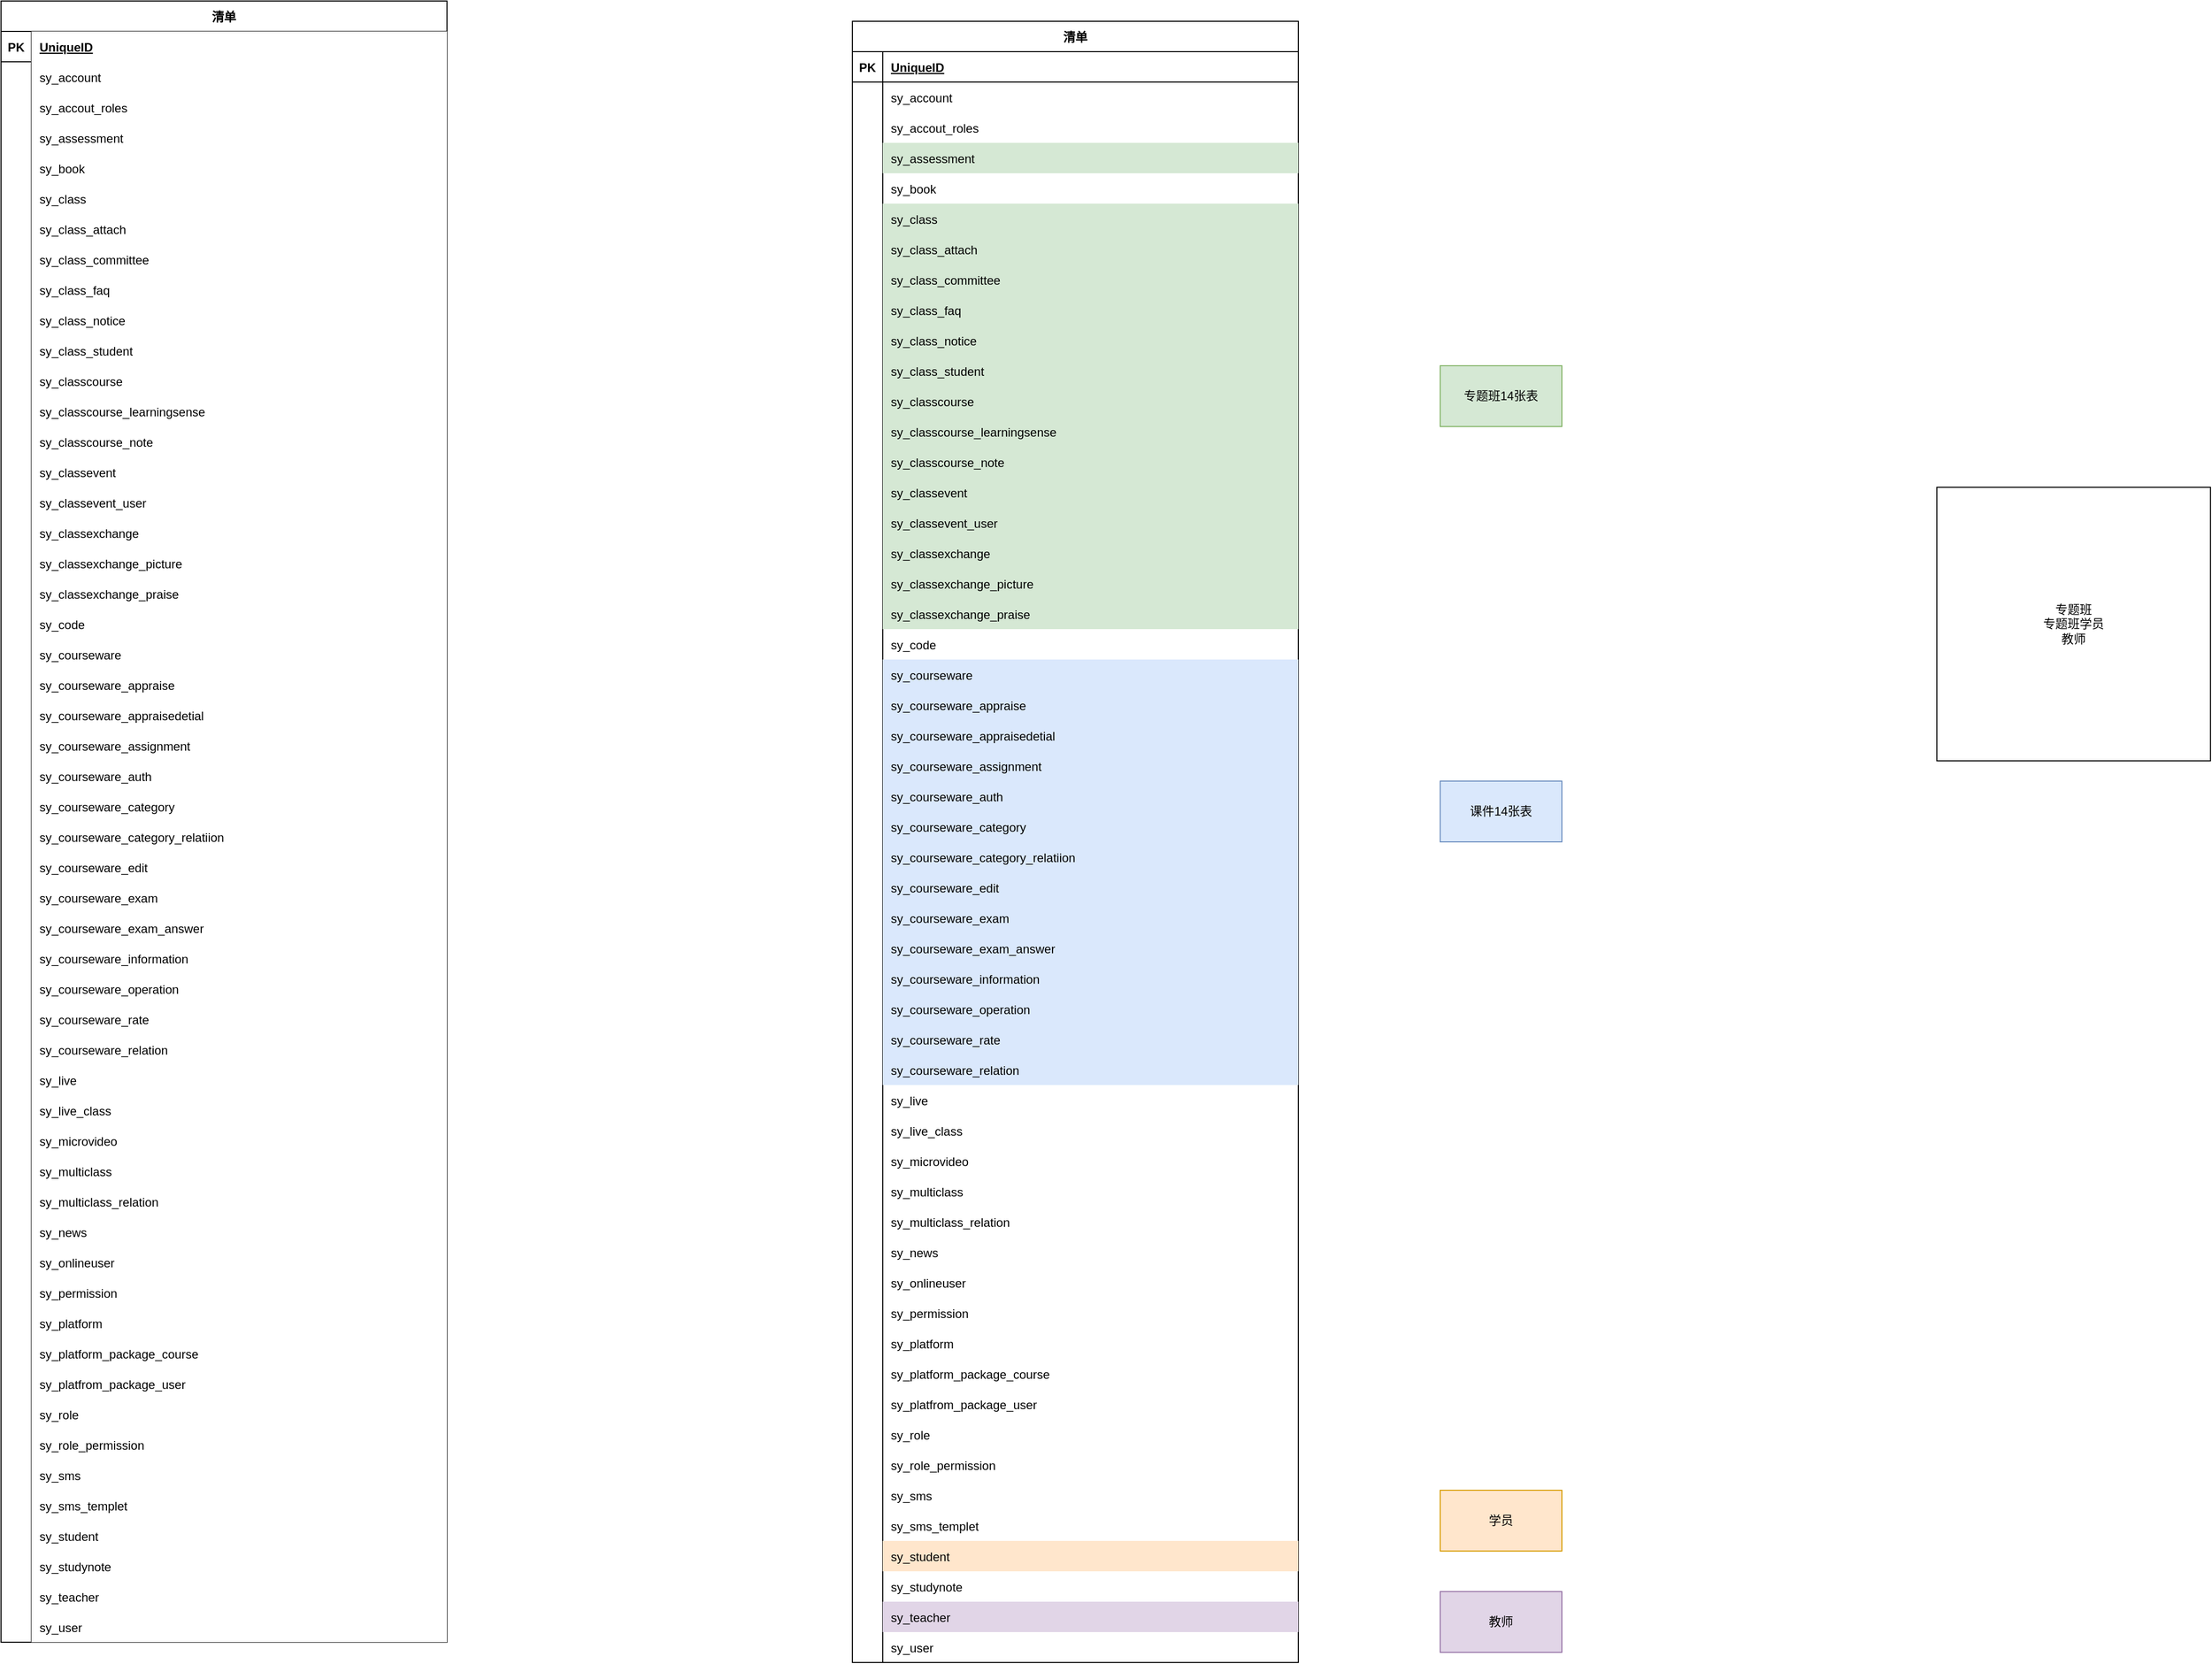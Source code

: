 <mxfile version="14.6.13" type="device"><diagram id="hp3KfsqdFdybWZCHeOA0" name="第 1 页"><mxGraphModel dx="1408" dy="808" grid="1" gridSize="10" guides="1" tooltips="1" connect="1" arrows="1" fold="1" page="1" pageScale="1" pageWidth="3300" pageHeight="4681" math="0" shadow="0"><root><mxCell id="0"/><mxCell id="1" parent="0"/><mxCell id="7SrsaTF9dxKFy8q1je36-1" value="清单" style="shape=table;startSize=30;container=1;collapsible=1;childLayout=tableLayout;fixedRows=1;rowLines=0;fontStyle=1;align=center;resizeLast=1;" parent="1" vertex="1"><mxGeometry x="1540" y="1010" width="440" height="1620" as="geometry"/></mxCell><mxCell id="7SrsaTF9dxKFy8q1je36-2" value="" style="shape=partialRectangle;collapsible=0;dropTarget=0;pointerEvents=0;fillColor=none;top=0;left=0;bottom=1;right=0;points=[[0,0.5],[1,0.5]];portConstraint=eastwest;" parent="7SrsaTF9dxKFy8q1je36-1" vertex="1"><mxGeometry y="30" width="440" height="30" as="geometry"/></mxCell><mxCell id="7SrsaTF9dxKFy8q1je36-3" value="PK" style="shape=partialRectangle;connectable=0;fillColor=none;top=0;left=0;bottom=0;right=0;fontStyle=1;overflow=hidden;" parent="7SrsaTF9dxKFy8q1je36-2" vertex="1"><mxGeometry width="30" height="30" as="geometry"/></mxCell><mxCell id="7SrsaTF9dxKFy8q1je36-4" value="UniqueID" style="shape=partialRectangle;connectable=0;fillColor=none;top=0;left=0;bottom=0;right=0;align=left;spacingLeft=6;fontStyle=5;overflow=hidden;" parent="7SrsaTF9dxKFy8q1je36-2" vertex="1"><mxGeometry x="30" width="410" height="30" as="geometry"/></mxCell><mxCell id="7SrsaTF9dxKFy8q1je36-5" value="" style="shape=partialRectangle;collapsible=0;dropTarget=0;pointerEvents=0;fillColor=none;top=0;left=0;bottom=0;right=0;points=[[0,0.5],[1,0.5]];portConstraint=eastwest;" parent="7SrsaTF9dxKFy8q1je36-1" vertex="1"><mxGeometry y="60" width="440" height="30" as="geometry"/></mxCell><mxCell id="7SrsaTF9dxKFy8q1je36-6" value="" style="shape=partialRectangle;connectable=0;fillColor=none;top=0;left=0;bottom=0;right=0;editable=1;overflow=hidden;" parent="7SrsaTF9dxKFy8q1je36-5" vertex="1"><mxGeometry width="30" height="30" as="geometry"/></mxCell><mxCell id="7SrsaTF9dxKFy8q1je36-7" value="sy_account" style="shape=partialRectangle;connectable=0;fillColor=none;top=0;left=0;bottom=0;right=0;align=left;spacingLeft=6;overflow=hidden;" parent="7SrsaTF9dxKFy8q1je36-5" vertex="1"><mxGeometry x="30" width="410" height="30" as="geometry"/></mxCell><mxCell id="7SrsaTF9dxKFy8q1je36-8" value="" style="shape=partialRectangle;collapsible=0;dropTarget=0;pointerEvents=0;fillColor=none;top=0;left=0;bottom=0;right=0;points=[[0,0.5],[1,0.5]];portConstraint=eastwest;" parent="7SrsaTF9dxKFy8q1je36-1" vertex="1"><mxGeometry y="90" width="440" height="30" as="geometry"/></mxCell><mxCell id="7SrsaTF9dxKFy8q1je36-9" value="" style="shape=partialRectangle;connectable=0;fillColor=none;top=0;left=0;bottom=0;right=0;editable=1;overflow=hidden;" parent="7SrsaTF9dxKFy8q1je36-8" vertex="1"><mxGeometry width="30" height="30" as="geometry"/></mxCell><mxCell id="7SrsaTF9dxKFy8q1je36-10" value="sy_accout_roles" style="shape=partialRectangle;connectable=0;fillColor=none;top=0;left=0;bottom=0;right=0;align=left;spacingLeft=6;overflow=hidden;" parent="7SrsaTF9dxKFy8q1je36-8" vertex="1"><mxGeometry x="30" width="410" height="30" as="geometry"/></mxCell><mxCell id="7SrsaTF9dxKFy8q1je36-11" value="" style="shape=partialRectangle;collapsible=0;dropTarget=0;pointerEvents=0;fillColor=none;top=0;left=0;bottom=0;right=0;points=[[0,0.5],[1,0.5]];portConstraint=eastwest;" parent="7SrsaTF9dxKFy8q1je36-1" vertex="1"><mxGeometry y="120" width="440" height="30" as="geometry"/></mxCell><mxCell id="7SrsaTF9dxKFy8q1je36-12" value="" style="shape=partialRectangle;connectable=0;fillColor=none;top=0;left=0;bottom=0;right=0;editable=1;overflow=hidden;" parent="7SrsaTF9dxKFy8q1je36-11" vertex="1"><mxGeometry width="30" height="30" as="geometry"/></mxCell><mxCell id="7SrsaTF9dxKFy8q1je36-13" value="sy_assessment" style="shape=partialRectangle;connectable=0;fillColor=#d5e8d4;top=0;left=0;bottom=0;right=0;align=left;spacingLeft=6;overflow=hidden;strokeColor=#82b366;" parent="7SrsaTF9dxKFy8q1je36-11" vertex="1"><mxGeometry x="30" width="410" height="30" as="geometry"/></mxCell><mxCell id="7SrsaTF9dxKFy8q1je36-14" value="" style="shape=partialRectangle;collapsible=0;dropTarget=0;pointerEvents=0;fillColor=none;top=0;left=0;bottom=0;right=0;points=[[0,0.5],[1,0.5]];portConstraint=eastwest;" parent="7SrsaTF9dxKFy8q1je36-1" vertex="1"><mxGeometry y="150" width="440" height="30" as="geometry"/></mxCell><mxCell id="7SrsaTF9dxKFy8q1je36-15" value="" style="shape=partialRectangle;connectable=0;fillColor=none;top=0;left=0;bottom=0;right=0;editable=1;overflow=hidden;" parent="7SrsaTF9dxKFy8q1je36-14" vertex="1"><mxGeometry width="30" height="30" as="geometry"/></mxCell><mxCell id="7SrsaTF9dxKFy8q1je36-16" value="sy_book" style="shape=partialRectangle;connectable=0;fillColor=none;top=0;left=0;bottom=0;right=0;align=left;spacingLeft=6;overflow=hidden;" parent="7SrsaTF9dxKFy8q1je36-14" vertex="1"><mxGeometry x="30" width="410" height="30" as="geometry"/></mxCell><mxCell id="7SrsaTF9dxKFy8q1je36-17" value="" style="shape=partialRectangle;collapsible=0;dropTarget=0;pointerEvents=0;fillColor=none;top=0;left=0;bottom=0;right=0;points=[[0,0.5],[1,0.5]];portConstraint=eastwest;" parent="7SrsaTF9dxKFy8q1je36-1" vertex="1"><mxGeometry y="180" width="440" height="30" as="geometry"/></mxCell><mxCell id="7SrsaTF9dxKFy8q1je36-18" value="" style="shape=partialRectangle;connectable=0;fillColor=none;top=0;left=0;bottom=0;right=0;editable=1;overflow=hidden;" parent="7SrsaTF9dxKFy8q1je36-17" vertex="1"><mxGeometry width="30" height="30" as="geometry"/></mxCell><mxCell id="7SrsaTF9dxKFy8q1je36-19" value="sy_class" style="shape=partialRectangle;connectable=0;fillColor=#d5e8d4;top=0;left=0;bottom=0;right=0;align=left;spacingLeft=6;overflow=hidden;strokeColor=#82b366;" parent="7SrsaTF9dxKFy8q1je36-17" vertex="1"><mxGeometry x="30" width="410" height="30" as="geometry"/></mxCell><mxCell id="7SrsaTF9dxKFy8q1je36-20" value="" style="shape=partialRectangle;collapsible=0;dropTarget=0;pointerEvents=0;fillColor=none;top=0;left=0;bottom=0;right=0;points=[[0,0.5],[1,0.5]];portConstraint=eastwest;" parent="7SrsaTF9dxKFy8q1je36-1" vertex="1"><mxGeometry y="210" width="440" height="30" as="geometry"/></mxCell><mxCell id="7SrsaTF9dxKFy8q1je36-21" value="" style="shape=partialRectangle;connectable=0;fillColor=none;top=0;left=0;bottom=0;right=0;editable=1;overflow=hidden;" parent="7SrsaTF9dxKFy8q1je36-20" vertex="1"><mxGeometry width="30" height="30" as="geometry"/></mxCell><mxCell id="7SrsaTF9dxKFy8q1je36-22" value="sy_class_attach" style="shape=partialRectangle;connectable=0;fillColor=#d5e8d4;top=0;left=0;bottom=0;right=0;align=left;spacingLeft=6;overflow=hidden;strokeColor=#82b366;" parent="7SrsaTF9dxKFy8q1je36-20" vertex="1"><mxGeometry x="30" width="410" height="30" as="geometry"/></mxCell><mxCell id="7SrsaTF9dxKFy8q1je36-23" value="" style="shape=partialRectangle;collapsible=0;dropTarget=0;pointerEvents=0;fillColor=none;top=0;left=0;bottom=0;right=0;points=[[0,0.5],[1,0.5]];portConstraint=eastwest;" parent="7SrsaTF9dxKFy8q1je36-1" vertex="1"><mxGeometry y="240" width="440" height="30" as="geometry"/></mxCell><mxCell id="7SrsaTF9dxKFy8q1je36-24" value="" style="shape=partialRectangle;connectable=0;fillColor=none;top=0;left=0;bottom=0;right=0;editable=1;overflow=hidden;" parent="7SrsaTF9dxKFy8q1je36-23" vertex="1"><mxGeometry width="30" height="30" as="geometry"/></mxCell><mxCell id="7SrsaTF9dxKFy8q1je36-25" value="sy_class_committee" style="shape=partialRectangle;connectable=0;fillColor=#d5e8d4;top=0;left=0;bottom=0;right=0;align=left;spacingLeft=6;overflow=hidden;strokeColor=#82b366;" parent="7SrsaTF9dxKFy8q1je36-23" vertex="1"><mxGeometry x="30" width="410" height="30" as="geometry"/></mxCell><mxCell id="7SrsaTF9dxKFy8q1je36-26" value="" style="shape=partialRectangle;collapsible=0;dropTarget=0;pointerEvents=0;fillColor=none;top=0;left=0;bottom=0;right=0;points=[[0,0.5],[1,0.5]];portConstraint=eastwest;" parent="7SrsaTF9dxKFy8q1je36-1" vertex="1"><mxGeometry y="270" width="440" height="30" as="geometry"/></mxCell><mxCell id="7SrsaTF9dxKFy8q1je36-27" value="" style="shape=partialRectangle;connectable=0;fillColor=none;top=0;left=0;bottom=0;right=0;editable=1;overflow=hidden;" parent="7SrsaTF9dxKFy8q1je36-26" vertex="1"><mxGeometry width="30" height="30" as="geometry"/></mxCell><mxCell id="7SrsaTF9dxKFy8q1je36-28" value="sy_class_faq" style="shape=partialRectangle;connectable=0;fillColor=#d5e8d4;top=0;left=0;bottom=0;right=0;align=left;spacingLeft=6;overflow=hidden;strokeColor=#82b366;" parent="7SrsaTF9dxKFy8q1je36-26" vertex="1"><mxGeometry x="30" width="410" height="30" as="geometry"/></mxCell><mxCell id="7SrsaTF9dxKFy8q1je36-29" value="" style="shape=partialRectangle;collapsible=0;dropTarget=0;pointerEvents=0;fillColor=none;top=0;left=0;bottom=0;right=0;points=[[0,0.5],[1,0.5]];portConstraint=eastwest;" parent="7SrsaTF9dxKFy8q1je36-1" vertex="1"><mxGeometry y="300" width="440" height="30" as="geometry"/></mxCell><mxCell id="7SrsaTF9dxKFy8q1je36-30" value="" style="shape=partialRectangle;connectable=0;fillColor=none;top=0;left=0;bottom=0;right=0;editable=1;overflow=hidden;" parent="7SrsaTF9dxKFy8q1je36-29" vertex="1"><mxGeometry width="30" height="30" as="geometry"/></mxCell><mxCell id="7SrsaTF9dxKFy8q1je36-31" value="sy_class_notice" style="shape=partialRectangle;connectable=0;fillColor=#d5e8d4;top=0;left=0;bottom=0;right=0;align=left;spacingLeft=6;overflow=hidden;strokeColor=#82b366;" parent="7SrsaTF9dxKFy8q1je36-29" vertex="1"><mxGeometry x="30" width="410" height="30" as="geometry"/></mxCell><mxCell id="7SrsaTF9dxKFy8q1je36-32" value="" style="shape=partialRectangle;collapsible=0;dropTarget=0;pointerEvents=0;fillColor=none;top=0;left=0;bottom=0;right=0;points=[[0,0.5],[1,0.5]];portConstraint=eastwest;" parent="7SrsaTF9dxKFy8q1je36-1" vertex="1"><mxGeometry y="330" width="440" height="30" as="geometry"/></mxCell><mxCell id="7SrsaTF9dxKFy8q1je36-33" value="" style="shape=partialRectangle;connectable=0;fillColor=none;top=0;left=0;bottom=0;right=0;editable=1;overflow=hidden;" parent="7SrsaTF9dxKFy8q1je36-32" vertex="1"><mxGeometry width="30" height="30" as="geometry"/></mxCell><mxCell id="7SrsaTF9dxKFy8q1je36-34" value="sy_class_student" style="shape=partialRectangle;connectable=0;fillColor=#d5e8d4;top=0;left=0;bottom=0;right=0;align=left;spacingLeft=6;overflow=hidden;strokeColor=#82b366;" parent="7SrsaTF9dxKFy8q1je36-32" vertex="1"><mxGeometry x="30" width="410" height="30" as="geometry"/></mxCell><mxCell id="7SrsaTF9dxKFy8q1je36-35" value="" style="shape=partialRectangle;collapsible=0;dropTarget=0;pointerEvents=0;fillColor=none;top=0;left=0;bottom=0;right=0;points=[[0,0.5],[1,0.5]];portConstraint=eastwest;" parent="7SrsaTF9dxKFy8q1je36-1" vertex="1"><mxGeometry y="360" width="440" height="30" as="geometry"/></mxCell><mxCell id="7SrsaTF9dxKFy8q1je36-36" value="" style="shape=partialRectangle;connectable=0;fillColor=none;top=0;left=0;bottom=0;right=0;editable=1;overflow=hidden;" parent="7SrsaTF9dxKFy8q1je36-35" vertex="1"><mxGeometry width="30" height="30" as="geometry"/></mxCell><mxCell id="7SrsaTF9dxKFy8q1je36-37" value="sy_classcourse" style="shape=partialRectangle;connectable=0;fillColor=#d5e8d4;top=0;left=0;bottom=0;right=0;align=left;spacingLeft=6;overflow=hidden;strokeColor=#82b366;" parent="7SrsaTF9dxKFy8q1je36-35" vertex="1"><mxGeometry x="30" width="410" height="30" as="geometry"/></mxCell><mxCell id="7SrsaTF9dxKFy8q1je36-38" value="" style="shape=partialRectangle;collapsible=0;dropTarget=0;pointerEvents=0;fillColor=none;top=0;left=0;bottom=0;right=0;points=[[0,0.5],[1,0.5]];portConstraint=eastwest;" parent="7SrsaTF9dxKFy8q1je36-1" vertex="1"><mxGeometry y="390" width="440" height="30" as="geometry"/></mxCell><mxCell id="7SrsaTF9dxKFy8q1je36-39" value="" style="shape=partialRectangle;connectable=0;fillColor=none;top=0;left=0;bottom=0;right=0;editable=1;overflow=hidden;" parent="7SrsaTF9dxKFy8q1je36-38" vertex="1"><mxGeometry width="30" height="30" as="geometry"/></mxCell><mxCell id="7SrsaTF9dxKFy8q1je36-40" value="sy_classcourse_learningsense" style="shape=partialRectangle;connectable=0;fillColor=#d5e8d4;top=0;left=0;bottom=0;right=0;align=left;spacingLeft=6;overflow=hidden;strokeColor=#82b366;" parent="7SrsaTF9dxKFy8q1je36-38" vertex="1"><mxGeometry x="30" width="410" height="30" as="geometry"/></mxCell><mxCell id="7SrsaTF9dxKFy8q1je36-41" value="" style="shape=partialRectangle;collapsible=0;dropTarget=0;pointerEvents=0;fillColor=none;top=0;left=0;bottom=0;right=0;points=[[0,0.5],[1,0.5]];portConstraint=eastwest;" parent="7SrsaTF9dxKFy8q1je36-1" vertex="1"><mxGeometry y="420" width="440" height="30" as="geometry"/></mxCell><mxCell id="7SrsaTF9dxKFy8q1je36-42" value="" style="shape=partialRectangle;connectable=0;fillColor=none;top=0;left=0;bottom=0;right=0;editable=1;overflow=hidden;" parent="7SrsaTF9dxKFy8q1je36-41" vertex="1"><mxGeometry width="30" height="30" as="geometry"/></mxCell><mxCell id="7SrsaTF9dxKFy8q1je36-43" value="sy_classcourse_note" style="shape=partialRectangle;connectable=0;fillColor=#d5e8d4;top=0;left=0;bottom=0;right=0;align=left;spacingLeft=6;overflow=hidden;strokeColor=#82b366;" parent="7SrsaTF9dxKFy8q1je36-41" vertex="1"><mxGeometry x="30" width="410" height="30" as="geometry"/></mxCell><mxCell id="7SrsaTF9dxKFy8q1je36-44" value="" style="shape=partialRectangle;collapsible=0;dropTarget=0;pointerEvents=0;fillColor=none;top=0;left=0;bottom=0;right=0;points=[[0,0.5],[1,0.5]];portConstraint=eastwest;" parent="7SrsaTF9dxKFy8q1je36-1" vertex="1"><mxGeometry y="450" width="440" height="30" as="geometry"/></mxCell><mxCell id="7SrsaTF9dxKFy8q1je36-45" value="" style="shape=partialRectangle;connectable=0;fillColor=none;top=0;left=0;bottom=0;right=0;editable=1;overflow=hidden;" parent="7SrsaTF9dxKFy8q1je36-44" vertex="1"><mxGeometry width="30" height="30" as="geometry"/></mxCell><mxCell id="7SrsaTF9dxKFy8q1je36-46" value="sy_classevent" style="shape=partialRectangle;connectable=0;fillColor=#d5e8d4;top=0;left=0;bottom=0;right=0;align=left;spacingLeft=6;overflow=hidden;strokeColor=#82b366;" parent="7SrsaTF9dxKFy8q1je36-44" vertex="1"><mxGeometry x="30" width="410" height="30" as="geometry"/></mxCell><mxCell id="7SrsaTF9dxKFy8q1je36-47" value="" style="shape=partialRectangle;collapsible=0;dropTarget=0;pointerEvents=0;fillColor=none;top=0;left=0;bottom=0;right=0;points=[[0,0.5],[1,0.5]];portConstraint=eastwest;" parent="7SrsaTF9dxKFy8q1je36-1" vertex="1"><mxGeometry y="480" width="440" height="30" as="geometry"/></mxCell><mxCell id="7SrsaTF9dxKFy8q1je36-48" value="" style="shape=partialRectangle;connectable=0;fillColor=none;top=0;left=0;bottom=0;right=0;editable=1;overflow=hidden;" parent="7SrsaTF9dxKFy8q1je36-47" vertex="1"><mxGeometry width="30" height="30" as="geometry"/></mxCell><mxCell id="7SrsaTF9dxKFy8q1je36-49" value="sy_classevent_user" style="shape=partialRectangle;connectable=0;fillColor=#d5e8d4;top=0;left=0;bottom=0;right=0;align=left;spacingLeft=6;overflow=hidden;strokeColor=#82b366;" parent="7SrsaTF9dxKFy8q1je36-47" vertex="1"><mxGeometry x="30" width="410" height="30" as="geometry"/></mxCell><mxCell id="7SrsaTF9dxKFy8q1je36-50" value="" style="shape=partialRectangle;collapsible=0;dropTarget=0;pointerEvents=0;fillColor=none;top=0;left=0;bottom=0;right=0;points=[[0,0.5],[1,0.5]];portConstraint=eastwest;" parent="7SrsaTF9dxKFy8q1je36-1" vertex="1"><mxGeometry y="510" width="440" height="30" as="geometry"/></mxCell><mxCell id="7SrsaTF9dxKFy8q1je36-51" value="" style="shape=partialRectangle;connectable=0;fillColor=none;top=0;left=0;bottom=0;right=0;editable=1;overflow=hidden;" parent="7SrsaTF9dxKFy8q1je36-50" vertex="1"><mxGeometry width="30" height="30" as="geometry"/></mxCell><mxCell id="7SrsaTF9dxKFy8q1je36-52" value="sy_classexchange" style="shape=partialRectangle;connectable=0;fillColor=#d5e8d4;top=0;left=0;bottom=0;right=0;align=left;spacingLeft=6;overflow=hidden;strokeColor=#82b366;" parent="7SrsaTF9dxKFy8q1je36-50" vertex="1"><mxGeometry x="30" width="410" height="30" as="geometry"/></mxCell><mxCell id="7SrsaTF9dxKFy8q1je36-53" value="" style="shape=partialRectangle;collapsible=0;dropTarget=0;pointerEvents=0;fillColor=none;top=0;left=0;bottom=0;right=0;points=[[0,0.5],[1,0.5]];portConstraint=eastwest;" parent="7SrsaTF9dxKFy8q1je36-1" vertex="1"><mxGeometry y="540" width="440" height="30" as="geometry"/></mxCell><mxCell id="7SrsaTF9dxKFy8q1je36-54" value="" style="shape=partialRectangle;connectable=0;fillColor=none;top=0;left=0;bottom=0;right=0;editable=1;overflow=hidden;" parent="7SrsaTF9dxKFy8q1je36-53" vertex="1"><mxGeometry width="30" height="30" as="geometry"/></mxCell><mxCell id="7SrsaTF9dxKFy8q1je36-55" value="sy_classexchange_picture" style="shape=partialRectangle;connectable=0;fillColor=#d5e8d4;top=0;left=0;bottom=0;right=0;align=left;spacingLeft=6;overflow=hidden;strokeColor=#82b366;" parent="7SrsaTF9dxKFy8q1je36-53" vertex="1"><mxGeometry x="30" width="410" height="30" as="geometry"/></mxCell><mxCell id="7SrsaTF9dxKFy8q1je36-56" value="" style="shape=partialRectangle;collapsible=0;dropTarget=0;pointerEvents=0;fillColor=none;top=0;left=0;bottom=0;right=0;points=[[0,0.5],[1,0.5]];portConstraint=eastwest;" parent="7SrsaTF9dxKFy8q1je36-1" vertex="1"><mxGeometry y="570" width="440" height="30" as="geometry"/></mxCell><mxCell id="7SrsaTF9dxKFy8q1je36-57" value="" style="shape=partialRectangle;connectable=0;fillColor=none;top=0;left=0;bottom=0;right=0;editable=1;overflow=hidden;" parent="7SrsaTF9dxKFy8q1je36-56" vertex="1"><mxGeometry width="30" height="30" as="geometry"/></mxCell><mxCell id="7SrsaTF9dxKFy8q1je36-58" value="sy_classexchange_praise" style="shape=partialRectangle;connectable=0;fillColor=#d5e8d4;top=0;left=0;bottom=0;right=0;align=left;spacingLeft=6;overflow=hidden;strokeColor=#82b366;" parent="7SrsaTF9dxKFy8q1je36-56" vertex="1"><mxGeometry x="30" width="410" height="30" as="geometry"/></mxCell><mxCell id="7SrsaTF9dxKFy8q1je36-59" value="" style="shape=partialRectangle;collapsible=0;dropTarget=0;pointerEvents=0;fillColor=none;top=0;left=0;bottom=0;right=0;points=[[0,0.5],[1,0.5]];portConstraint=eastwest;" parent="7SrsaTF9dxKFy8q1je36-1" vertex="1"><mxGeometry y="600" width="440" height="30" as="geometry"/></mxCell><mxCell id="7SrsaTF9dxKFy8q1je36-60" value="" style="shape=partialRectangle;connectable=0;fillColor=none;top=0;left=0;bottom=0;right=0;editable=1;overflow=hidden;" parent="7SrsaTF9dxKFy8q1je36-59" vertex="1"><mxGeometry width="30" height="30" as="geometry"/></mxCell><mxCell id="7SrsaTF9dxKFy8q1je36-61" value="sy_code" style="shape=partialRectangle;connectable=0;fillColor=none;top=0;left=0;bottom=0;right=0;align=left;spacingLeft=6;overflow=hidden;" parent="7SrsaTF9dxKFy8q1je36-59" vertex="1"><mxGeometry x="30" width="410" height="30" as="geometry"/></mxCell><mxCell id="7SrsaTF9dxKFy8q1je36-62" value="" style="shape=partialRectangle;collapsible=0;dropTarget=0;pointerEvents=0;fillColor=none;top=0;left=0;bottom=0;right=0;points=[[0,0.5],[1,0.5]];portConstraint=eastwest;" parent="7SrsaTF9dxKFy8q1je36-1" vertex="1"><mxGeometry y="630" width="440" height="30" as="geometry"/></mxCell><mxCell id="7SrsaTF9dxKFy8q1je36-63" value="" style="shape=partialRectangle;connectable=0;fillColor=none;top=0;left=0;bottom=0;right=0;editable=1;overflow=hidden;" parent="7SrsaTF9dxKFy8q1je36-62" vertex="1"><mxGeometry width="30" height="30" as="geometry"/></mxCell><mxCell id="7SrsaTF9dxKFy8q1je36-64" value="sy_courseware" style="shape=partialRectangle;connectable=0;fillColor=#dae8fc;top=0;left=0;bottom=0;right=0;align=left;spacingLeft=6;overflow=hidden;strokeColor=#6c8ebf;" parent="7SrsaTF9dxKFy8q1je36-62" vertex="1"><mxGeometry x="30" width="410" height="30" as="geometry"/></mxCell><mxCell id="7SrsaTF9dxKFy8q1je36-65" value="" style="shape=partialRectangle;collapsible=0;dropTarget=0;pointerEvents=0;fillColor=none;top=0;left=0;bottom=0;right=0;points=[[0,0.5],[1,0.5]];portConstraint=eastwest;" parent="7SrsaTF9dxKFy8q1je36-1" vertex="1"><mxGeometry y="660" width="440" height="30" as="geometry"/></mxCell><mxCell id="7SrsaTF9dxKFy8q1je36-66" value="" style="shape=partialRectangle;connectable=0;fillColor=none;top=0;left=0;bottom=0;right=0;editable=1;overflow=hidden;" parent="7SrsaTF9dxKFy8q1je36-65" vertex="1"><mxGeometry width="30" height="30" as="geometry"/></mxCell><mxCell id="7SrsaTF9dxKFy8q1je36-67" value="sy_courseware_appraise" style="shape=partialRectangle;connectable=0;fillColor=#dae8fc;top=0;left=0;bottom=0;right=0;align=left;spacingLeft=6;overflow=hidden;strokeColor=#6c8ebf;" parent="7SrsaTF9dxKFy8q1je36-65" vertex="1"><mxGeometry x="30" width="410" height="30" as="geometry"/></mxCell><mxCell id="7SrsaTF9dxKFy8q1je36-68" value="" style="shape=partialRectangle;collapsible=0;dropTarget=0;pointerEvents=0;fillColor=none;top=0;left=0;bottom=0;right=0;points=[[0,0.5],[1,0.5]];portConstraint=eastwest;" parent="7SrsaTF9dxKFy8q1je36-1" vertex="1"><mxGeometry y="690" width="440" height="30" as="geometry"/></mxCell><mxCell id="7SrsaTF9dxKFy8q1je36-69" value="" style="shape=partialRectangle;connectable=0;fillColor=none;top=0;left=0;bottom=0;right=0;editable=1;overflow=hidden;" parent="7SrsaTF9dxKFy8q1je36-68" vertex="1"><mxGeometry width="30" height="30" as="geometry"/></mxCell><mxCell id="7SrsaTF9dxKFy8q1je36-70" value="sy_courseware_appraisedetial" style="shape=partialRectangle;connectable=0;fillColor=#dae8fc;top=0;left=0;bottom=0;right=0;align=left;spacingLeft=6;overflow=hidden;strokeColor=#6c8ebf;" parent="7SrsaTF9dxKFy8q1je36-68" vertex="1"><mxGeometry x="30" width="410" height="30" as="geometry"/></mxCell><mxCell id="7SrsaTF9dxKFy8q1je36-71" value="" style="shape=partialRectangle;collapsible=0;dropTarget=0;pointerEvents=0;fillColor=none;top=0;left=0;bottom=0;right=0;points=[[0,0.5],[1,0.5]];portConstraint=eastwest;" parent="7SrsaTF9dxKFy8q1je36-1" vertex="1"><mxGeometry y="720" width="440" height="30" as="geometry"/></mxCell><mxCell id="7SrsaTF9dxKFy8q1je36-72" value="" style="shape=partialRectangle;connectable=0;fillColor=none;top=0;left=0;bottom=0;right=0;editable=1;overflow=hidden;" parent="7SrsaTF9dxKFy8q1je36-71" vertex="1"><mxGeometry width="30" height="30" as="geometry"/></mxCell><mxCell id="7SrsaTF9dxKFy8q1je36-73" value="sy_courseware_assignment" style="shape=partialRectangle;connectable=0;fillColor=#dae8fc;top=0;left=0;bottom=0;right=0;align=left;spacingLeft=6;overflow=hidden;strokeColor=#6c8ebf;" parent="7SrsaTF9dxKFy8q1je36-71" vertex="1"><mxGeometry x="30" width="410" height="30" as="geometry"/></mxCell><mxCell id="7SrsaTF9dxKFy8q1je36-74" value="" style="shape=partialRectangle;collapsible=0;dropTarget=0;pointerEvents=0;fillColor=none;top=0;left=0;bottom=0;right=0;points=[[0,0.5],[1,0.5]];portConstraint=eastwest;" parent="7SrsaTF9dxKFy8q1je36-1" vertex="1"><mxGeometry y="750" width="440" height="30" as="geometry"/></mxCell><mxCell id="7SrsaTF9dxKFy8q1je36-75" value="" style="shape=partialRectangle;connectable=0;fillColor=none;top=0;left=0;bottom=0;right=0;editable=1;overflow=hidden;" parent="7SrsaTF9dxKFy8q1je36-74" vertex="1"><mxGeometry width="30" height="30" as="geometry"/></mxCell><mxCell id="7SrsaTF9dxKFy8q1je36-76" value="sy_courseware_auth" style="shape=partialRectangle;connectable=0;fillColor=#dae8fc;top=0;left=0;bottom=0;right=0;align=left;spacingLeft=6;overflow=hidden;strokeColor=#6c8ebf;" parent="7SrsaTF9dxKFy8q1je36-74" vertex="1"><mxGeometry x="30" width="410" height="30" as="geometry"/></mxCell><mxCell id="7SrsaTF9dxKFy8q1je36-77" value="" style="shape=partialRectangle;collapsible=0;dropTarget=0;pointerEvents=0;fillColor=none;top=0;left=0;bottom=0;right=0;points=[[0,0.5],[1,0.5]];portConstraint=eastwest;" parent="7SrsaTF9dxKFy8q1je36-1" vertex="1"><mxGeometry y="780" width="440" height="30" as="geometry"/></mxCell><mxCell id="7SrsaTF9dxKFy8q1je36-78" value="" style="shape=partialRectangle;connectable=0;fillColor=none;top=0;left=0;bottom=0;right=0;editable=1;overflow=hidden;" parent="7SrsaTF9dxKFy8q1je36-77" vertex="1"><mxGeometry width="30" height="30" as="geometry"/></mxCell><mxCell id="7SrsaTF9dxKFy8q1je36-79" value="sy_courseware_category" style="shape=partialRectangle;connectable=0;fillColor=#dae8fc;top=0;left=0;bottom=0;right=0;align=left;spacingLeft=6;overflow=hidden;strokeColor=#6c8ebf;" parent="7SrsaTF9dxKFy8q1je36-77" vertex="1"><mxGeometry x="30" width="410" height="30" as="geometry"/></mxCell><mxCell id="7SrsaTF9dxKFy8q1je36-80" value="" style="shape=partialRectangle;collapsible=0;dropTarget=0;pointerEvents=0;fillColor=none;top=0;left=0;bottom=0;right=0;points=[[0,0.5],[1,0.5]];portConstraint=eastwest;" parent="7SrsaTF9dxKFy8q1je36-1" vertex="1"><mxGeometry y="810" width="440" height="30" as="geometry"/></mxCell><mxCell id="7SrsaTF9dxKFy8q1je36-81" value="" style="shape=partialRectangle;connectable=0;fillColor=none;top=0;left=0;bottom=0;right=0;editable=1;overflow=hidden;" parent="7SrsaTF9dxKFy8q1je36-80" vertex="1"><mxGeometry width="30" height="30" as="geometry"/></mxCell><mxCell id="7SrsaTF9dxKFy8q1je36-82" value="sy_courseware_category_relatiion" style="shape=partialRectangle;connectable=0;fillColor=#dae8fc;top=0;left=0;bottom=0;right=0;align=left;spacingLeft=6;overflow=hidden;strokeColor=#6c8ebf;" parent="7SrsaTF9dxKFy8q1je36-80" vertex="1"><mxGeometry x="30" width="410" height="30" as="geometry"/></mxCell><mxCell id="7SrsaTF9dxKFy8q1je36-83" value="" style="shape=partialRectangle;collapsible=0;dropTarget=0;pointerEvents=0;fillColor=none;top=0;left=0;bottom=0;right=0;points=[[0,0.5],[1,0.5]];portConstraint=eastwest;" parent="7SrsaTF9dxKFy8q1je36-1" vertex="1"><mxGeometry y="840" width="440" height="30" as="geometry"/></mxCell><mxCell id="7SrsaTF9dxKFy8q1je36-84" value="" style="shape=partialRectangle;connectable=0;fillColor=none;top=0;left=0;bottom=0;right=0;editable=1;overflow=hidden;" parent="7SrsaTF9dxKFy8q1je36-83" vertex="1"><mxGeometry width="30" height="30" as="geometry"/></mxCell><mxCell id="7SrsaTF9dxKFy8q1je36-85" value="sy_courseware_edit" style="shape=partialRectangle;connectable=0;fillColor=#dae8fc;top=0;left=0;bottom=0;right=0;align=left;spacingLeft=6;overflow=hidden;strokeColor=#6c8ebf;" parent="7SrsaTF9dxKFy8q1je36-83" vertex="1"><mxGeometry x="30" width="410" height="30" as="geometry"/></mxCell><mxCell id="7SrsaTF9dxKFy8q1je36-86" value="" style="shape=partialRectangle;collapsible=0;dropTarget=0;pointerEvents=0;fillColor=none;top=0;left=0;bottom=0;right=0;points=[[0,0.5],[1,0.5]];portConstraint=eastwest;" parent="7SrsaTF9dxKFy8q1je36-1" vertex="1"><mxGeometry y="870" width="440" height="30" as="geometry"/></mxCell><mxCell id="7SrsaTF9dxKFy8q1je36-87" value="" style="shape=partialRectangle;connectable=0;fillColor=none;top=0;left=0;bottom=0;right=0;editable=1;overflow=hidden;" parent="7SrsaTF9dxKFy8q1je36-86" vertex="1"><mxGeometry width="30" height="30" as="geometry"/></mxCell><mxCell id="7SrsaTF9dxKFy8q1je36-88" value="sy_courseware_exam" style="shape=partialRectangle;connectable=0;fillColor=#dae8fc;top=0;left=0;bottom=0;right=0;align=left;spacingLeft=6;overflow=hidden;strokeColor=#6c8ebf;" parent="7SrsaTF9dxKFy8q1je36-86" vertex="1"><mxGeometry x="30" width="410" height="30" as="geometry"/></mxCell><mxCell id="7SrsaTF9dxKFy8q1je36-89" value="" style="shape=partialRectangle;collapsible=0;dropTarget=0;pointerEvents=0;fillColor=none;top=0;left=0;bottom=0;right=0;points=[[0,0.5],[1,0.5]];portConstraint=eastwest;" parent="7SrsaTF9dxKFy8q1je36-1" vertex="1"><mxGeometry y="900" width="440" height="30" as="geometry"/></mxCell><mxCell id="7SrsaTF9dxKFy8q1je36-90" value="" style="shape=partialRectangle;connectable=0;fillColor=none;top=0;left=0;bottom=0;right=0;editable=1;overflow=hidden;" parent="7SrsaTF9dxKFy8q1je36-89" vertex="1"><mxGeometry width="30" height="30" as="geometry"/></mxCell><mxCell id="7SrsaTF9dxKFy8q1je36-91" value="sy_courseware_exam_answer" style="shape=partialRectangle;connectable=0;fillColor=#dae8fc;top=0;left=0;bottom=0;right=0;align=left;spacingLeft=6;overflow=hidden;strokeColor=#6c8ebf;" parent="7SrsaTF9dxKFy8q1je36-89" vertex="1"><mxGeometry x="30" width="410" height="30" as="geometry"/></mxCell><mxCell id="7SrsaTF9dxKFy8q1je36-92" value="" style="shape=partialRectangle;collapsible=0;dropTarget=0;pointerEvents=0;fillColor=none;top=0;left=0;bottom=0;right=0;points=[[0,0.5],[1,0.5]];portConstraint=eastwest;" parent="7SrsaTF9dxKFy8q1je36-1" vertex="1"><mxGeometry y="930" width="440" height="30" as="geometry"/></mxCell><mxCell id="7SrsaTF9dxKFy8q1je36-93" value="" style="shape=partialRectangle;connectable=0;fillColor=none;top=0;left=0;bottom=0;right=0;editable=1;overflow=hidden;" parent="7SrsaTF9dxKFy8q1je36-92" vertex="1"><mxGeometry width="30" height="30" as="geometry"/></mxCell><mxCell id="7SrsaTF9dxKFy8q1je36-94" value="sy_courseware_information" style="shape=partialRectangle;connectable=0;fillColor=#dae8fc;top=0;left=0;bottom=0;right=0;align=left;spacingLeft=6;overflow=hidden;strokeColor=#6c8ebf;" parent="7SrsaTF9dxKFy8q1je36-92" vertex="1"><mxGeometry x="30" width="410" height="30" as="geometry"/></mxCell><mxCell id="7SrsaTF9dxKFy8q1je36-95" value="" style="shape=partialRectangle;collapsible=0;dropTarget=0;pointerEvents=0;fillColor=none;top=0;left=0;bottom=0;right=0;points=[[0,0.5],[1,0.5]];portConstraint=eastwest;" parent="7SrsaTF9dxKFy8q1je36-1" vertex="1"><mxGeometry y="960" width="440" height="30" as="geometry"/></mxCell><mxCell id="7SrsaTF9dxKFy8q1je36-96" value="" style="shape=partialRectangle;connectable=0;fillColor=none;top=0;left=0;bottom=0;right=0;editable=1;overflow=hidden;" parent="7SrsaTF9dxKFy8q1je36-95" vertex="1"><mxGeometry width="30" height="30" as="geometry"/></mxCell><mxCell id="7SrsaTF9dxKFy8q1je36-97" value="sy_courseware_operation" style="shape=partialRectangle;connectable=0;fillColor=#dae8fc;top=0;left=0;bottom=0;right=0;align=left;spacingLeft=6;overflow=hidden;strokeColor=#6c8ebf;" parent="7SrsaTF9dxKFy8q1je36-95" vertex="1"><mxGeometry x="30" width="410" height="30" as="geometry"/></mxCell><mxCell id="7SrsaTF9dxKFy8q1je36-98" value="" style="shape=partialRectangle;collapsible=0;dropTarget=0;pointerEvents=0;fillColor=none;top=0;left=0;bottom=0;right=0;points=[[0,0.5],[1,0.5]];portConstraint=eastwest;" parent="7SrsaTF9dxKFy8q1je36-1" vertex="1"><mxGeometry y="990" width="440" height="30" as="geometry"/></mxCell><mxCell id="7SrsaTF9dxKFy8q1je36-99" value="" style="shape=partialRectangle;connectable=0;fillColor=none;top=0;left=0;bottom=0;right=0;editable=1;overflow=hidden;" parent="7SrsaTF9dxKFy8q1je36-98" vertex="1"><mxGeometry width="30" height="30" as="geometry"/></mxCell><mxCell id="7SrsaTF9dxKFy8q1je36-100" value="sy_courseware_rate" style="shape=partialRectangle;connectable=0;fillColor=#dae8fc;top=0;left=0;bottom=0;right=0;align=left;spacingLeft=6;overflow=hidden;strokeColor=#6c8ebf;" parent="7SrsaTF9dxKFy8q1je36-98" vertex="1"><mxGeometry x="30" width="410" height="30" as="geometry"/></mxCell><mxCell id="7SrsaTF9dxKFy8q1je36-101" value="" style="shape=partialRectangle;collapsible=0;dropTarget=0;pointerEvents=0;fillColor=none;top=0;left=0;bottom=0;right=0;points=[[0,0.5],[1,0.5]];portConstraint=eastwest;" parent="7SrsaTF9dxKFy8q1je36-1" vertex="1"><mxGeometry y="1020" width="440" height="30" as="geometry"/></mxCell><mxCell id="7SrsaTF9dxKFy8q1je36-102" value="" style="shape=partialRectangle;connectable=0;fillColor=none;top=0;left=0;bottom=0;right=0;editable=1;overflow=hidden;" parent="7SrsaTF9dxKFy8q1je36-101" vertex="1"><mxGeometry width="30" height="30" as="geometry"/></mxCell><mxCell id="7SrsaTF9dxKFy8q1je36-103" value="sy_courseware_relation" style="shape=partialRectangle;connectable=0;fillColor=#dae8fc;top=0;left=0;bottom=0;right=0;align=left;spacingLeft=6;overflow=hidden;strokeColor=#6c8ebf;" parent="7SrsaTF9dxKFy8q1je36-101" vertex="1"><mxGeometry x="30" width="410" height="30" as="geometry"/></mxCell><mxCell id="7SrsaTF9dxKFy8q1je36-104" value="" style="shape=partialRectangle;collapsible=0;dropTarget=0;pointerEvents=0;fillColor=none;top=0;left=0;bottom=0;right=0;points=[[0,0.5],[1,0.5]];portConstraint=eastwest;" parent="7SrsaTF9dxKFy8q1je36-1" vertex="1"><mxGeometry y="1050" width="440" height="30" as="geometry"/></mxCell><mxCell id="7SrsaTF9dxKFy8q1je36-105" value="" style="shape=partialRectangle;connectable=0;fillColor=none;top=0;left=0;bottom=0;right=0;editable=1;overflow=hidden;" parent="7SrsaTF9dxKFy8q1je36-104" vertex="1"><mxGeometry width="30" height="30" as="geometry"/></mxCell><mxCell id="7SrsaTF9dxKFy8q1je36-106" value="sy_live" style="shape=partialRectangle;connectable=0;fillColor=none;top=0;left=0;bottom=0;right=0;align=left;spacingLeft=6;overflow=hidden;" parent="7SrsaTF9dxKFy8q1je36-104" vertex="1"><mxGeometry x="30" width="410" height="30" as="geometry"/></mxCell><mxCell id="7SrsaTF9dxKFy8q1je36-107" value="" style="shape=partialRectangle;collapsible=0;dropTarget=0;pointerEvents=0;fillColor=none;top=0;left=0;bottom=0;right=0;points=[[0,0.5],[1,0.5]];portConstraint=eastwest;" parent="7SrsaTF9dxKFy8q1je36-1" vertex="1"><mxGeometry y="1080" width="440" height="30" as="geometry"/></mxCell><mxCell id="7SrsaTF9dxKFy8q1je36-108" value="" style="shape=partialRectangle;connectable=0;fillColor=none;top=0;left=0;bottom=0;right=0;editable=1;overflow=hidden;" parent="7SrsaTF9dxKFy8q1je36-107" vertex="1"><mxGeometry width="30" height="30" as="geometry"/></mxCell><mxCell id="7SrsaTF9dxKFy8q1je36-109" value="sy_live_class" style="shape=partialRectangle;connectable=0;fillColor=none;top=0;left=0;bottom=0;right=0;align=left;spacingLeft=6;overflow=hidden;" parent="7SrsaTF9dxKFy8q1je36-107" vertex="1"><mxGeometry x="30" width="410" height="30" as="geometry"/></mxCell><mxCell id="7SrsaTF9dxKFy8q1je36-110" value="" style="shape=partialRectangle;collapsible=0;dropTarget=0;pointerEvents=0;fillColor=none;top=0;left=0;bottom=0;right=0;points=[[0,0.5],[1,0.5]];portConstraint=eastwest;" parent="7SrsaTF9dxKFy8q1je36-1" vertex="1"><mxGeometry y="1110" width="440" height="30" as="geometry"/></mxCell><mxCell id="7SrsaTF9dxKFy8q1je36-111" value="" style="shape=partialRectangle;connectable=0;fillColor=none;top=0;left=0;bottom=0;right=0;editable=1;overflow=hidden;" parent="7SrsaTF9dxKFy8q1je36-110" vertex="1"><mxGeometry width="30" height="30" as="geometry"/></mxCell><mxCell id="7SrsaTF9dxKFy8q1je36-112" value="sy_microvideo" style="shape=partialRectangle;connectable=0;fillColor=none;top=0;left=0;bottom=0;right=0;align=left;spacingLeft=6;overflow=hidden;" parent="7SrsaTF9dxKFy8q1je36-110" vertex="1"><mxGeometry x="30" width="410" height="30" as="geometry"/></mxCell><mxCell id="7SrsaTF9dxKFy8q1je36-113" value="" style="shape=partialRectangle;collapsible=0;dropTarget=0;pointerEvents=0;fillColor=none;top=0;left=0;bottom=0;right=0;points=[[0,0.5],[1,0.5]];portConstraint=eastwest;" parent="7SrsaTF9dxKFy8q1je36-1" vertex="1"><mxGeometry y="1140" width="440" height="30" as="geometry"/></mxCell><mxCell id="7SrsaTF9dxKFy8q1je36-114" value="" style="shape=partialRectangle;connectable=0;fillColor=none;top=0;left=0;bottom=0;right=0;editable=1;overflow=hidden;" parent="7SrsaTF9dxKFy8q1je36-113" vertex="1"><mxGeometry width="30" height="30" as="geometry"/></mxCell><mxCell id="7SrsaTF9dxKFy8q1je36-115" value="sy_multiclass" style="shape=partialRectangle;connectable=0;fillColor=none;top=0;left=0;bottom=0;right=0;align=left;spacingLeft=6;overflow=hidden;" parent="7SrsaTF9dxKFy8q1je36-113" vertex="1"><mxGeometry x="30" width="410" height="30" as="geometry"/></mxCell><mxCell id="7SrsaTF9dxKFy8q1je36-116" value="" style="shape=partialRectangle;collapsible=0;dropTarget=0;pointerEvents=0;fillColor=none;top=0;left=0;bottom=0;right=0;points=[[0,0.5],[1,0.5]];portConstraint=eastwest;" parent="7SrsaTF9dxKFy8q1je36-1" vertex="1"><mxGeometry y="1170" width="440" height="30" as="geometry"/></mxCell><mxCell id="7SrsaTF9dxKFy8q1je36-117" value="" style="shape=partialRectangle;connectable=0;fillColor=none;top=0;left=0;bottom=0;right=0;editable=1;overflow=hidden;" parent="7SrsaTF9dxKFy8q1je36-116" vertex="1"><mxGeometry width="30" height="30" as="geometry"/></mxCell><mxCell id="7SrsaTF9dxKFy8q1je36-118" value="sy_multiclass_relation" style="shape=partialRectangle;connectable=0;fillColor=none;top=0;left=0;bottom=0;right=0;align=left;spacingLeft=6;overflow=hidden;" parent="7SrsaTF9dxKFy8q1je36-116" vertex="1"><mxGeometry x="30" width="410" height="30" as="geometry"/></mxCell><mxCell id="7SrsaTF9dxKFy8q1je36-119" value="" style="shape=partialRectangle;collapsible=0;dropTarget=0;pointerEvents=0;fillColor=none;top=0;left=0;bottom=0;right=0;points=[[0,0.5],[1,0.5]];portConstraint=eastwest;" parent="7SrsaTF9dxKFy8q1je36-1" vertex="1"><mxGeometry y="1200" width="440" height="30" as="geometry"/></mxCell><mxCell id="7SrsaTF9dxKFy8q1je36-120" value="" style="shape=partialRectangle;connectable=0;fillColor=none;top=0;left=0;bottom=0;right=0;editable=1;overflow=hidden;" parent="7SrsaTF9dxKFy8q1je36-119" vertex="1"><mxGeometry width="30" height="30" as="geometry"/></mxCell><mxCell id="7SrsaTF9dxKFy8q1je36-121" value="sy_news" style="shape=partialRectangle;connectable=0;fillColor=none;top=0;left=0;bottom=0;right=0;align=left;spacingLeft=6;overflow=hidden;" parent="7SrsaTF9dxKFy8q1je36-119" vertex="1"><mxGeometry x="30" width="410" height="30" as="geometry"/></mxCell><mxCell id="7SrsaTF9dxKFy8q1je36-122" value="" style="shape=partialRectangle;collapsible=0;dropTarget=0;pointerEvents=0;fillColor=none;top=0;left=0;bottom=0;right=0;points=[[0,0.5],[1,0.5]];portConstraint=eastwest;" parent="7SrsaTF9dxKFy8q1je36-1" vertex="1"><mxGeometry y="1230" width="440" height="30" as="geometry"/></mxCell><mxCell id="7SrsaTF9dxKFy8q1je36-123" value="" style="shape=partialRectangle;connectable=0;fillColor=none;top=0;left=0;bottom=0;right=0;editable=1;overflow=hidden;" parent="7SrsaTF9dxKFy8q1je36-122" vertex="1"><mxGeometry width="30" height="30" as="geometry"/></mxCell><mxCell id="7SrsaTF9dxKFy8q1je36-124" value="sy_onlineuser" style="shape=partialRectangle;connectable=0;fillColor=none;top=0;left=0;bottom=0;right=0;align=left;spacingLeft=6;overflow=hidden;" parent="7SrsaTF9dxKFy8q1je36-122" vertex="1"><mxGeometry x="30" width="410" height="30" as="geometry"/></mxCell><mxCell id="7SrsaTF9dxKFy8q1je36-125" value="" style="shape=partialRectangle;collapsible=0;dropTarget=0;pointerEvents=0;fillColor=none;top=0;left=0;bottom=0;right=0;points=[[0,0.5],[1,0.5]];portConstraint=eastwest;" parent="7SrsaTF9dxKFy8q1je36-1" vertex="1"><mxGeometry y="1260" width="440" height="30" as="geometry"/></mxCell><mxCell id="7SrsaTF9dxKFy8q1je36-126" value="" style="shape=partialRectangle;connectable=0;fillColor=none;top=0;left=0;bottom=0;right=0;editable=1;overflow=hidden;" parent="7SrsaTF9dxKFy8q1je36-125" vertex="1"><mxGeometry width="30" height="30" as="geometry"/></mxCell><mxCell id="7SrsaTF9dxKFy8q1je36-127" value="sy_permission" style="shape=partialRectangle;connectable=0;fillColor=none;top=0;left=0;bottom=0;right=0;align=left;spacingLeft=6;overflow=hidden;" parent="7SrsaTF9dxKFy8q1je36-125" vertex="1"><mxGeometry x="30" width="410" height="30" as="geometry"/></mxCell><mxCell id="7SrsaTF9dxKFy8q1je36-128" value="" style="shape=partialRectangle;collapsible=0;dropTarget=0;pointerEvents=0;fillColor=none;top=0;left=0;bottom=0;right=0;points=[[0,0.5],[1,0.5]];portConstraint=eastwest;" parent="7SrsaTF9dxKFy8q1je36-1" vertex="1"><mxGeometry y="1290" width="440" height="30" as="geometry"/></mxCell><mxCell id="7SrsaTF9dxKFy8q1je36-129" value="" style="shape=partialRectangle;connectable=0;fillColor=none;top=0;left=0;bottom=0;right=0;editable=1;overflow=hidden;" parent="7SrsaTF9dxKFy8q1je36-128" vertex="1"><mxGeometry width="30" height="30" as="geometry"/></mxCell><mxCell id="7SrsaTF9dxKFy8q1je36-130" value="sy_platform" style="shape=partialRectangle;connectable=0;fillColor=none;top=0;left=0;bottom=0;right=0;align=left;spacingLeft=6;overflow=hidden;" parent="7SrsaTF9dxKFy8q1je36-128" vertex="1"><mxGeometry x="30" width="410" height="30" as="geometry"/></mxCell><mxCell id="7SrsaTF9dxKFy8q1je36-131" value="" style="shape=partialRectangle;collapsible=0;dropTarget=0;pointerEvents=0;fillColor=none;top=0;left=0;bottom=0;right=0;points=[[0,0.5],[1,0.5]];portConstraint=eastwest;" parent="7SrsaTF9dxKFy8q1je36-1" vertex="1"><mxGeometry y="1320" width="440" height="30" as="geometry"/></mxCell><mxCell id="7SrsaTF9dxKFy8q1je36-132" value="" style="shape=partialRectangle;connectable=0;fillColor=none;top=0;left=0;bottom=0;right=0;editable=1;overflow=hidden;" parent="7SrsaTF9dxKFy8q1je36-131" vertex="1"><mxGeometry width="30" height="30" as="geometry"/></mxCell><mxCell id="7SrsaTF9dxKFy8q1je36-133" value="sy_platform_package_course" style="shape=partialRectangle;connectable=0;fillColor=none;top=0;left=0;bottom=0;right=0;align=left;spacingLeft=6;overflow=hidden;" parent="7SrsaTF9dxKFy8q1je36-131" vertex="1"><mxGeometry x="30" width="410" height="30" as="geometry"/></mxCell><mxCell id="7SrsaTF9dxKFy8q1je36-134" value="" style="shape=partialRectangle;collapsible=0;dropTarget=0;pointerEvents=0;fillColor=none;top=0;left=0;bottom=0;right=0;points=[[0,0.5],[1,0.5]];portConstraint=eastwest;" parent="7SrsaTF9dxKFy8q1je36-1" vertex="1"><mxGeometry y="1350" width="440" height="30" as="geometry"/></mxCell><mxCell id="7SrsaTF9dxKFy8q1je36-135" value="" style="shape=partialRectangle;connectable=0;fillColor=none;top=0;left=0;bottom=0;right=0;editable=1;overflow=hidden;" parent="7SrsaTF9dxKFy8q1je36-134" vertex="1"><mxGeometry width="30" height="30" as="geometry"/></mxCell><mxCell id="7SrsaTF9dxKFy8q1je36-136" value="sy_platfrom_package_user" style="shape=partialRectangle;connectable=0;fillColor=none;top=0;left=0;bottom=0;right=0;align=left;spacingLeft=6;overflow=hidden;" parent="7SrsaTF9dxKFy8q1je36-134" vertex="1"><mxGeometry x="30" width="410" height="30" as="geometry"/></mxCell><mxCell id="7SrsaTF9dxKFy8q1je36-137" value="" style="shape=partialRectangle;collapsible=0;dropTarget=0;pointerEvents=0;fillColor=none;top=0;left=0;bottom=0;right=0;points=[[0,0.5],[1,0.5]];portConstraint=eastwest;" parent="7SrsaTF9dxKFy8q1je36-1" vertex="1"><mxGeometry y="1380" width="440" height="30" as="geometry"/></mxCell><mxCell id="7SrsaTF9dxKFy8q1je36-138" value="" style="shape=partialRectangle;connectable=0;fillColor=none;top=0;left=0;bottom=0;right=0;editable=1;overflow=hidden;" parent="7SrsaTF9dxKFy8q1je36-137" vertex="1"><mxGeometry width="30" height="30" as="geometry"/></mxCell><mxCell id="7SrsaTF9dxKFy8q1je36-139" value="sy_role" style="shape=partialRectangle;connectable=0;fillColor=none;top=0;left=0;bottom=0;right=0;align=left;spacingLeft=6;overflow=hidden;" parent="7SrsaTF9dxKFy8q1je36-137" vertex="1"><mxGeometry x="30" width="410" height="30" as="geometry"/></mxCell><mxCell id="7SrsaTF9dxKFy8q1je36-140" value="" style="shape=partialRectangle;collapsible=0;dropTarget=0;pointerEvents=0;fillColor=none;top=0;left=0;bottom=0;right=0;points=[[0,0.5],[1,0.5]];portConstraint=eastwest;" parent="7SrsaTF9dxKFy8q1je36-1" vertex="1"><mxGeometry y="1410" width="440" height="30" as="geometry"/></mxCell><mxCell id="7SrsaTF9dxKFy8q1je36-141" value="" style="shape=partialRectangle;connectable=0;fillColor=none;top=0;left=0;bottom=0;right=0;editable=1;overflow=hidden;" parent="7SrsaTF9dxKFy8q1je36-140" vertex="1"><mxGeometry width="30" height="30" as="geometry"/></mxCell><mxCell id="7SrsaTF9dxKFy8q1je36-142" value="sy_role_permission" style="shape=partialRectangle;connectable=0;fillColor=none;top=0;left=0;bottom=0;right=0;align=left;spacingLeft=6;overflow=hidden;" parent="7SrsaTF9dxKFy8q1je36-140" vertex="1"><mxGeometry x="30" width="410" height="30" as="geometry"/></mxCell><mxCell id="7SrsaTF9dxKFy8q1je36-143" value="" style="shape=partialRectangle;collapsible=0;dropTarget=0;pointerEvents=0;fillColor=none;top=0;left=0;bottom=0;right=0;points=[[0,0.5],[1,0.5]];portConstraint=eastwest;" parent="7SrsaTF9dxKFy8q1je36-1" vertex="1"><mxGeometry y="1440" width="440" height="30" as="geometry"/></mxCell><mxCell id="7SrsaTF9dxKFy8q1je36-144" value="" style="shape=partialRectangle;connectable=0;fillColor=none;top=0;left=0;bottom=0;right=0;editable=1;overflow=hidden;" parent="7SrsaTF9dxKFy8q1je36-143" vertex="1"><mxGeometry width="30" height="30" as="geometry"/></mxCell><mxCell id="7SrsaTF9dxKFy8q1je36-145" value="sy_sms" style="shape=partialRectangle;connectable=0;fillColor=none;top=0;left=0;bottom=0;right=0;align=left;spacingLeft=6;overflow=hidden;" parent="7SrsaTF9dxKFy8q1je36-143" vertex="1"><mxGeometry x="30" width="410" height="30" as="geometry"/></mxCell><mxCell id="7SrsaTF9dxKFy8q1je36-146" value="" style="shape=partialRectangle;collapsible=0;dropTarget=0;pointerEvents=0;fillColor=none;top=0;left=0;bottom=0;right=0;points=[[0,0.5],[1,0.5]];portConstraint=eastwest;" parent="7SrsaTF9dxKFy8q1je36-1" vertex="1"><mxGeometry y="1470" width="440" height="30" as="geometry"/></mxCell><mxCell id="7SrsaTF9dxKFy8q1je36-147" value="" style="shape=partialRectangle;connectable=0;fillColor=none;top=0;left=0;bottom=0;right=0;editable=1;overflow=hidden;" parent="7SrsaTF9dxKFy8q1je36-146" vertex="1"><mxGeometry width="30" height="30" as="geometry"/></mxCell><mxCell id="7SrsaTF9dxKFy8q1je36-148" value="sy_sms_templet" style="shape=partialRectangle;connectable=0;fillColor=none;top=0;left=0;bottom=0;right=0;align=left;spacingLeft=6;overflow=hidden;" parent="7SrsaTF9dxKFy8q1je36-146" vertex="1"><mxGeometry x="30" width="410" height="30" as="geometry"/></mxCell><mxCell id="7SrsaTF9dxKFy8q1je36-149" value="" style="shape=partialRectangle;collapsible=0;dropTarget=0;pointerEvents=0;fillColor=none;top=0;left=0;bottom=0;right=0;points=[[0,0.5],[1,0.5]];portConstraint=eastwest;" parent="7SrsaTF9dxKFy8q1je36-1" vertex="1"><mxGeometry y="1500" width="440" height="30" as="geometry"/></mxCell><mxCell id="7SrsaTF9dxKFy8q1je36-150" value="" style="shape=partialRectangle;connectable=0;fillColor=none;top=0;left=0;bottom=0;right=0;editable=1;overflow=hidden;" parent="7SrsaTF9dxKFy8q1je36-149" vertex="1"><mxGeometry width="30" height="30" as="geometry"/></mxCell><mxCell id="7SrsaTF9dxKFy8q1je36-151" value="sy_student" style="shape=partialRectangle;connectable=0;fillColor=#ffe6cc;top=0;left=0;bottom=0;right=0;align=left;spacingLeft=6;overflow=hidden;strokeColor=#d79b00;" parent="7SrsaTF9dxKFy8q1je36-149" vertex="1"><mxGeometry x="30" width="410" height="30" as="geometry"/></mxCell><mxCell id="7SrsaTF9dxKFy8q1je36-152" value="" style="shape=partialRectangle;collapsible=0;dropTarget=0;pointerEvents=0;fillColor=none;top=0;left=0;bottom=0;right=0;points=[[0,0.5],[1,0.5]];portConstraint=eastwest;" parent="7SrsaTF9dxKFy8q1je36-1" vertex="1"><mxGeometry y="1530" width="440" height="30" as="geometry"/></mxCell><mxCell id="7SrsaTF9dxKFy8q1je36-153" value="" style="shape=partialRectangle;connectable=0;fillColor=none;top=0;left=0;bottom=0;right=0;editable=1;overflow=hidden;" parent="7SrsaTF9dxKFy8q1je36-152" vertex="1"><mxGeometry width="30" height="30" as="geometry"/></mxCell><mxCell id="7SrsaTF9dxKFy8q1je36-154" value="sy_studynote" style="shape=partialRectangle;connectable=0;fillColor=none;top=0;left=0;bottom=0;right=0;align=left;spacingLeft=6;overflow=hidden;" parent="7SrsaTF9dxKFy8q1je36-152" vertex="1"><mxGeometry x="30" width="410" height="30" as="geometry"/></mxCell><mxCell id="7SrsaTF9dxKFy8q1je36-155" value="" style="shape=partialRectangle;collapsible=0;dropTarget=0;pointerEvents=0;fillColor=none;top=0;left=0;bottom=0;right=0;points=[[0,0.5],[1,0.5]];portConstraint=eastwest;" parent="7SrsaTF9dxKFy8q1je36-1" vertex="1"><mxGeometry y="1560" width="440" height="30" as="geometry"/></mxCell><mxCell id="7SrsaTF9dxKFy8q1je36-156" value="" style="shape=partialRectangle;connectable=0;fillColor=none;top=0;left=0;bottom=0;right=0;editable=1;overflow=hidden;" parent="7SrsaTF9dxKFy8q1je36-155" vertex="1"><mxGeometry width="30" height="30" as="geometry"/></mxCell><mxCell id="7SrsaTF9dxKFy8q1je36-157" value="sy_teacher" style="shape=partialRectangle;connectable=0;fillColor=#e1d5e7;top=0;left=0;bottom=0;right=0;align=left;spacingLeft=6;overflow=hidden;strokeColor=#9673a6;" parent="7SrsaTF9dxKFy8q1je36-155" vertex="1"><mxGeometry x="30" width="410" height="30" as="geometry"/></mxCell><mxCell id="7SrsaTF9dxKFy8q1je36-158" value="" style="shape=partialRectangle;collapsible=0;dropTarget=0;pointerEvents=0;fillColor=none;top=0;left=0;bottom=0;right=0;points=[[0,0.5],[1,0.5]];portConstraint=eastwest;" parent="7SrsaTF9dxKFy8q1je36-1" vertex="1"><mxGeometry y="1590" width="440" height="30" as="geometry"/></mxCell><mxCell id="7SrsaTF9dxKFy8q1je36-159" value="" style="shape=partialRectangle;connectable=0;fillColor=none;top=0;left=0;bottom=0;right=0;editable=1;overflow=hidden;" parent="7SrsaTF9dxKFy8q1je36-158" vertex="1"><mxGeometry width="30" height="30" as="geometry"/></mxCell><mxCell id="7SrsaTF9dxKFy8q1je36-160" value="sy_user" style="shape=partialRectangle;connectable=0;fillColor=none;top=0;left=0;bottom=0;right=0;align=left;spacingLeft=6;overflow=hidden;" parent="7SrsaTF9dxKFy8q1je36-158" vertex="1"><mxGeometry x="30" width="410" height="30" as="geometry"/></mxCell><mxCell id="7SrsaTF9dxKFy8q1je36-173" value="专题班14张表" style="rounded=0;whiteSpace=wrap;html=1;fillColor=#d5e8d4;strokeColor=#82b366;" parent="1" vertex="1"><mxGeometry x="2120" y="1350" width="120" height="60" as="geometry"/></mxCell><mxCell id="7SrsaTF9dxKFy8q1je36-174" value="课件14张表" style="rounded=0;whiteSpace=wrap;html=1;fillColor=#dae8fc;strokeColor=#6c8ebf;" parent="1" vertex="1"><mxGeometry x="2120" y="1760" width="120" height="60" as="geometry"/></mxCell><mxCell id="7SrsaTF9dxKFy8q1je36-175" value="专题班&lt;br&gt;专题班学员&lt;br&gt;教师" style="whiteSpace=wrap;html=1;aspect=fixed;" parent="1" vertex="1"><mxGeometry x="2610" y="1470" width="270" height="270" as="geometry"/></mxCell><mxCell id="7SrsaTF9dxKFy8q1je36-176" value="学员" style="rounded=0;whiteSpace=wrap;html=1;fillColor=#ffe6cc;strokeColor=#d79b00;" parent="1" vertex="1"><mxGeometry x="2120" y="2460" width="120" height="60" as="geometry"/></mxCell><mxCell id="7SrsaTF9dxKFy8q1je36-177" value="教师" style="rounded=0;whiteSpace=wrap;html=1;fillColor=#e1d5e7;strokeColor=#9673a6;" parent="1" vertex="1"><mxGeometry x="2120" y="2560" width="120" height="60" as="geometry"/></mxCell><mxCell id="GF4hkabpjzGHMxgTEozI-1" value="清单" style="shape=table;startSize=30;container=1;collapsible=1;childLayout=tableLayout;fixedRows=1;rowLines=0;fontStyle=1;align=center;resizeLast=1;" vertex="1" parent="1"><mxGeometry x="700" y="990" width="440" height="1620" as="geometry"/></mxCell><mxCell id="GF4hkabpjzGHMxgTEozI-2" value="" style="shape=partialRectangle;collapsible=0;dropTarget=0;pointerEvents=0;fillColor=none;top=0;left=0;bottom=1;right=0;points=[[0,0.5],[1,0.5]];portConstraint=eastwest;" vertex="1" parent="GF4hkabpjzGHMxgTEozI-1"><mxGeometry y="30" width="440" height="30" as="geometry"/></mxCell><mxCell id="GF4hkabpjzGHMxgTEozI-3" value="PK" style="shape=partialRectangle;connectable=0;fillColor=none;top=0;left=0;bottom=0;right=0;fontStyle=1;overflow=hidden;" vertex="1" parent="GF4hkabpjzGHMxgTEozI-2"><mxGeometry width="30" height="30" as="geometry"/></mxCell><mxCell id="GF4hkabpjzGHMxgTEozI-4" value="UniqueID" style="shape=partialRectangle;connectable=0;top=0;left=0;bottom=0;right=0;align=left;spacingLeft=6;fontStyle=5;overflow=hidden;" vertex="1" parent="GF4hkabpjzGHMxgTEozI-2"><mxGeometry x="30" width="410" height="30" as="geometry"/></mxCell><mxCell id="GF4hkabpjzGHMxgTEozI-5" value="" style="shape=partialRectangle;collapsible=0;dropTarget=0;pointerEvents=0;fillColor=none;top=0;left=0;bottom=0;right=0;points=[[0,0.5],[1,0.5]];portConstraint=eastwest;" vertex="1" parent="GF4hkabpjzGHMxgTEozI-1"><mxGeometry y="60" width="440" height="30" as="geometry"/></mxCell><mxCell id="GF4hkabpjzGHMxgTEozI-6" value="" style="shape=partialRectangle;connectable=0;fillColor=none;top=0;left=0;bottom=0;right=0;editable=1;overflow=hidden;" vertex="1" parent="GF4hkabpjzGHMxgTEozI-5"><mxGeometry width="30" height="30" as="geometry"/></mxCell><mxCell id="GF4hkabpjzGHMxgTEozI-7" value="sy_account" style="shape=partialRectangle;connectable=0;top=0;left=0;bottom=0;right=0;align=left;spacingLeft=6;overflow=hidden;" vertex="1" parent="GF4hkabpjzGHMxgTEozI-5"><mxGeometry x="30" width="410" height="30" as="geometry"/></mxCell><mxCell id="GF4hkabpjzGHMxgTEozI-8" value="" style="shape=partialRectangle;collapsible=0;dropTarget=0;pointerEvents=0;fillColor=none;top=0;left=0;bottom=0;right=0;points=[[0,0.5],[1,0.5]];portConstraint=eastwest;" vertex="1" parent="GF4hkabpjzGHMxgTEozI-1"><mxGeometry y="90" width="440" height="30" as="geometry"/></mxCell><mxCell id="GF4hkabpjzGHMxgTEozI-9" value="" style="shape=partialRectangle;connectable=0;fillColor=none;top=0;left=0;bottom=0;right=0;editable=1;overflow=hidden;" vertex="1" parent="GF4hkabpjzGHMxgTEozI-8"><mxGeometry width="30" height="30" as="geometry"/></mxCell><mxCell id="GF4hkabpjzGHMxgTEozI-10" value="sy_accout_roles" style="shape=partialRectangle;connectable=0;top=0;left=0;bottom=0;right=0;align=left;spacingLeft=6;overflow=hidden;" vertex="1" parent="GF4hkabpjzGHMxgTEozI-8"><mxGeometry x="30" width="410" height="30" as="geometry"/></mxCell><mxCell id="GF4hkabpjzGHMxgTEozI-11" value="" style="shape=partialRectangle;collapsible=0;dropTarget=0;pointerEvents=0;fillColor=none;top=0;left=0;bottom=0;right=0;points=[[0,0.5],[1,0.5]];portConstraint=eastwest;" vertex="1" parent="GF4hkabpjzGHMxgTEozI-1"><mxGeometry y="120" width="440" height="30" as="geometry"/></mxCell><mxCell id="GF4hkabpjzGHMxgTEozI-12" value="" style="shape=partialRectangle;connectable=0;fillColor=none;top=0;left=0;bottom=0;right=0;editable=1;overflow=hidden;" vertex="1" parent="GF4hkabpjzGHMxgTEozI-11"><mxGeometry width="30" height="30" as="geometry"/></mxCell><mxCell id="GF4hkabpjzGHMxgTEozI-13" value="sy_assessment" style="shape=partialRectangle;connectable=0;top=0;left=0;bottom=0;right=0;align=left;spacingLeft=6;overflow=hidden;" vertex="1" parent="GF4hkabpjzGHMxgTEozI-11"><mxGeometry x="30" width="410" height="30" as="geometry"/></mxCell><mxCell id="GF4hkabpjzGHMxgTEozI-14" value="" style="shape=partialRectangle;collapsible=0;dropTarget=0;pointerEvents=0;fillColor=none;top=0;left=0;bottom=0;right=0;points=[[0,0.5],[1,0.5]];portConstraint=eastwest;" vertex="1" parent="GF4hkabpjzGHMxgTEozI-1"><mxGeometry y="150" width="440" height="30" as="geometry"/></mxCell><mxCell id="GF4hkabpjzGHMxgTEozI-15" value="" style="shape=partialRectangle;connectable=0;fillColor=none;top=0;left=0;bottom=0;right=0;editable=1;overflow=hidden;" vertex="1" parent="GF4hkabpjzGHMxgTEozI-14"><mxGeometry width="30" height="30" as="geometry"/></mxCell><mxCell id="GF4hkabpjzGHMxgTEozI-16" value="sy_book" style="shape=partialRectangle;connectable=0;top=0;left=0;bottom=0;right=0;align=left;spacingLeft=6;overflow=hidden;" vertex="1" parent="GF4hkabpjzGHMxgTEozI-14"><mxGeometry x="30" width="410" height="30" as="geometry"/></mxCell><mxCell id="GF4hkabpjzGHMxgTEozI-17" value="" style="shape=partialRectangle;collapsible=0;dropTarget=0;pointerEvents=0;fillColor=none;top=0;left=0;bottom=0;right=0;points=[[0,0.5],[1,0.5]];portConstraint=eastwest;" vertex="1" parent="GF4hkabpjzGHMxgTEozI-1"><mxGeometry y="180" width="440" height="30" as="geometry"/></mxCell><mxCell id="GF4hkabpjzGHMxgTEozI-18" value="" style="shape=partialRectangle;connectable=0;fillColor=none;top=0;left=0;bottom=0;right=0;editable=1;overflow=hidden;" vertex="1" parent="GF4hkabpjzGHMxgTEozI-17"><mxGeometry width="30" height="30" as="geometry"/></mxCell><mxCell id="GF4hkabpjzGHMxgTEozI-19" value="sy_class" style="shape=partialRectangle;connectable=0;top=0;left=0;bottom=0;right=0;align=left;spacingLeft=6;overflow=hidden;" vertex="1" parent="GF4hkabpjzGHMxgTEozI-17"><mxGeometry x="30" width="410" height="30" as="geometry"/></mxCell><mxCell id="GF4hkabpjzGHMxgTEozI-20" value="" style="shape=partialRectangle;collapsible=0;dropTarget=0;pointerEvents=0;fillColor=none;top=0;left=0;bottom=0;right=0;points=[[0,0.5],[1,0.5]];portConstraint=eastwest;" vertex="1" parent="GF4hkabpjzGHMxgTEozI-1"><mxGeometry y="210" width="440" height="30" as="geometry"/></mxCell><mxCell id="GF4hkabpjzGHMxgTEozI-21" value="" style="shape=partialRectangle;connectable=0;fillColor=none;top=0;left=0;bottom=0;right=0;editable=1;overflow=hidden;" vertex="1" parent="GF4hkabpjzGHMxgTEozI-20"><mxGeometry width="30" height="30" as="geometry"/></mxCell><mxCell id="GF4hkabpjzGHMxgTEozI-22" value="sy_class_attach" style="shape=partialRectangle;connectable=0;top=0;left=0;bottom=0;right=0;align=left;spacingLeft=6;overflow=hidden;" vertex="1" parent="GF4hkabpjzGHMxgTEozI-20"><mxGeometry x="30" width="410" height="30" as="geometry"/></mxCell><mxCell id="GF4hkabpjzGHMxgTEozI-23" value="" style="shape=partialRectangle;collapsible=0;dropTarget=0;pointerEvents=0;fillColor=none;top=0;left=0;bottom=0;right=0;points=[[0,0.5],[1,0.5]];portConstraint=eastwest;" vertex="1" parent="GF4hkabpjzGHMxgTEozI-1"><mxGeometry y="240" width="440" height="30" as="geometry"/></mxCell><mxCell id="GF4hkabpjzGHMxgTEozI-24" value="" style="shape=partialRectangle;connectable=0;fillColor=none;top=0;left=0;bottom=0;right=0;editable=1;overflow=hidden;" vertex="1" parent="GF4hkabpjzGHMxgTEozI-23"><mxGeometry width="30" height="30" as="geometry"/></mxCell><mxCell id="GF4hkabpjzGHMxgTEozI-25" value="sy_class_committee" style="shape=partialRectangle;connectable=0;top=0;left=0;bottom=0;right=0;align=left;spacingLeft=6;overflow=hidden;" vertex="1" parent="GF4hkabpjzGHMxgTEozI-23"><mxGeometry x="30" width="410" height="30" as="geometry"/></mxCell><mxCell id="GF4hkabpjzGHMxgTEozI-26" value="" style="shape=partialRectangle;collapsible=0;dropTarget=0;pointerEvents=0;fillColor=none;top=0;left=0;bottom=0;right=0;points=[[0,0.5],[1,0.5]];portConstraint=eastwest;" vertex="1" parent="GF4hkabpjzGHMxgTEozI-1"><mxGeometry y="270" width="440" height="30" as="geometry"/></mxCell><mxCell id="GF4hkabpjzGHMxgTEozI-27" value="" style="shape=partialRectangle;connectable=0;fillColor=none;top=0;left=0;bottom=0;right=0;editable=1;overflow=hidden;" vertex="1" parent="GF4hkabpjzGHMxgTEozI-26"><mxGeometry width="30" height="30" as="geometry"/></mxCell><mxCell id="GF4hkabpjzGHMxgTEozI-28" value="sy_class_faq" style="shape=partialRectangle;connectable=0;top=0;left=0;bottom=0;right=0;align=left;spacingLeft=6;overflow=hidden;" vertex="1" parent="GF4hkabpjzGHMxgTEozI-26"><mxGeometry x="30" width="410" height="30" as="geometry"/></mxCell><mxCell id="GF4hkabpjzGHMxgTEozI-29" value="" style="shape=partialRectangle;collapsible=0;dropTarget=0;pointerEvents=0;fillColor=none;top=0;left=0;bottom=0;right=0;points=[[0,0.5],[1,0.5]];portConstraint=eastwest;" vertex="1" parent="GF4hkabpjzGHMxgTEozI-1"><mxGeometry y="300" width="440" height="30" as="geometry"/></mxCell><mxCell id="GF4hkabpjzGHMxgTEozI-30" value="" style="shape=partialRectangle;connectable=0;fillColor=none;top=0;left=0;bottom=0;right=0;editable=1;overflow=hidden;" vertex="1" parent="GF4hkabpjzGHMxgTEozI-29"><mxGeometry width="30" height="30" as="geometry"/></mxCell><mxCell id="GF4hkabpjzGHMxgTEozI-31" value="sy_class_notice" style="shape=partialRectangle;connectable=0;top=0;left=0;bottom=0;right=0;align=left;spacingLeft=6;overflow=hidden;" vertex="1" parent="GF4hkabpjzGHMxgTEozI-29"><mxGeometry x="30" width="410" height="30" as="geometry"/></mxCell><mxCell id="GF4hkabpjzGHMxgTEozI-32" value="" style="shape=partialRectangle;collapsible=0;dropTarget=0;pointerEvents=0;fillColor=none;top=0;left=0;bottom=0;right=0;points=[[0,0.5],[1,0.5]];portConstraint=eastwest;" vertex="1" parent="GF4hkabpjzGHMxgTEozI-1"><mxGeometry y="330" width="440" height="30" as="geometry"/></mxCell><mxCell id="GF4hkabpjzGHMxgTEozI-33" value="" style="shape=partialRectangle;connectable=0;fillColor=none;top=0;left=0;bottom=0;right=0;editable=1;overflow=hidden;" vertex="1" parent="GF4hkabpjzGHMxgTEozI-32"><mxGeometry width="30" height="30" as="geometry"/></mxCell><mxCell id="GF4hkabpjzGHMxgTEozI-34" value="sy_class_student" style="shape=partialRectangle;connectable=0;top=0;left=0;bottom=0;right=0;align=left;spacingLeft=6;overflow=hidden;" vertex="1" parent="GF4hkabpjzGHMxgTEozI-32"><mxGeometry x="30" width="410" height="30" as="geometry"/></mxCell><mxCell id="GF4hkabpjzGHMxgTEozI-35" value="" style="shape=partialRectangle;collapsible=0;dropTarget=0;pointerEvents=0;fillColor=none;top=0;left=0;bottom=0;right=0;points=[[0,0.5],[1,0.5]];portConstraint=eastwest;" vertex="1" parent="GF4hkabpjzGHMxgTEozI-1"><mxGeometry y="360" width="440" height="30" as="geometry"/></mxCell><mxCell id="GF4hkabpjzGHMxgTEozI-36" value="" style="shape=partialRectangle;connectable=0;fillColor=none;top=0;left=0;bottom=0;right=0;editable=1;overflow=hidden;" vertex="1" parent="GF4hkabpjzGHMxgTEozI-35"><mxGeometry width="30" height="30" as="geometry"/></mxCell><mxCell id="GF4hkabpjzGHMxgTEozI-37" value="sy_classcourse" style="shape=partialRectangle;connectable=0;top=0;left=0;bottom=0;right=0;align=left;spacingLeft=6;overflow=hidden;" vertex="1" parent="GF4hkabpjzGHMxgTEozI-35"><mxGeometry x="30" width="410" height="30" as="geometry"/></mxCell><mxCell id="GF4hkabpjzGHMxgTEozI-38" value="" style="shape=partialRectangle;collapsible=0;dropTarget=0;pointerEvents=0;fillColor=none;top=0;left=0;bottom=0;right=0;points=[[0,0.5],[1,0.5]];portConstraint=eastwest;" vertex="1" parent="GF4hkabpjzGHMxgTEozI-1"><mxGeometry y="390" width="440" height="30" as="geometry"/></mxCell><mxCell id="GF4hkabpjzGHMxgTEozI-39" value="" style="shape=partialRectangle;connectable=0;fillColor=none;top=0;left=0;bottom=0;right=0;editable=1;overflow=hidden;" vertex="1" parent="GF4hkabpjzGHMxgTEozI-38"><mxGeometry width="30" height="30" as="geometry"/></mxCell><mxCell id="GF4hkabpjzGHMxgTEozI-40" value="sy_classcourse_learningsense" style="shape=partialRectangle;connectable=0;top=0;left=0;bottom=0;right=0;align=left;spacingLeft=6;overflow=hidden;" vertex="1" parent="GF4hkabpjzGHMxgTEozI-38"><mxGeometry x="30" width="410" height="30" as="geometry"/></mxCell><mxCell id="GF4hkabpjzGHMxgTEozI-41" value="" style="shape=partialRectangle;collapsible=0;dropTarget=0;pointerEvents=0;fillColor=none;top=0;left=0;bottom=0;right=0;points=[[0,0.5],[1,0.5]];portConstraint=eastwest;" vertex="1" parent="GF4hkabpjzGHMxgTEozI-1"><mxGeometry y="420" width="440" height="30" as="geometry"/></mxCell><mxCell id="GF4hkabpjzGHMxgTEozI-42" value="" style="shape=partialRectangle;connectable=0;fillColor=none;top=0;left=0;bottom=0;right=0;editable=1;overflow=hidden;" vertex="1" parent="GF4hkabpjzGHMxgTEozI-41"><mxGeometry width="30" height="30" as="geometry"/></mxCell><mxCell id="GF4hkabpjzGHMxgTEozI-43" value="sy_classcourse_note" style="shape=partialRectangle;connectable=0;top=0;left=0;bottom=0;right=0;align=left;spacingLeft=6;overflow=hidden;" vertex="1" parent="GF4hkabpjzGHMxgTEozI-41"><mxGeometry x="30" width="410" height="30" as="geometry"/></mxCell><mxCell id="GF4hkabpjzGHMxgTEozI-44" value="" style="shape=partialRectangle;collapsible=0;dropTarget=0;pointerEvents=0;fillColor=none;top=0;left=0;bottom=0;right=0;points=[[0,0.5],[1,0.5]];portConstraint=eastwest;" vertex="1" parent="GF4hkabpjzGHMxgTEozI-1"><mxGeometry y="450" width="440" height="30" as="geometry"/></mxCell><mxCell id="GF4hkabpjzGHMxgTEozI-45" value="" style="shape=partialRectangle;connectable=0;fillColor=none;top=0;left=0;bottom=0;right=0;editable=1;overflow=hidden;" vertex="1" parent="GF4hkabpjzGHMxgTEozI-44"><mxGeometry width="30" height="30" as="geometry"/></mxCell><mxCell id="GF4hkabpjzGHMxgTEozI-46" value="sy_classevent" style="shape=partialRectangle;connectable=0;top=0;left=0;bottom=0;right=0;align=left;spacingLeft=6;overflow=hidden;" vertex="1" parent="GF4hkabpjzGHMxgTEozI-44"><mxGeometry x="30" width="410" height="30" as="geometry"/></mxCell><mxCell id="GF4hkabpjzGHMxgTEozI-47" value="" style="shape=partialRectangle;collapsible=0;dropTarget=0;pointerEvents=0;fillColor=none;top=0;left=0;bottom=0;right=0;points=[[0,0.5],[1,0.5]];portConstraint=eastwest;" vertex="1" parent="GF4hkabpjzGHMxgTEozI-1"><mxGeometry y="480" width="440" height="30" as="geometry"/></mxCell><mxCell id="GF4hkabpjzGHMxgTEozI-48" value="" style="shape=partialRectangle;connectable=0;fillColor=none;top=0;left=0;bottom=0;right=0;editable=1;overflow=hidden;" vertex="1" parent="GF4hkabpjzGHMxgTEozI-47"><mxGeometry width="30" height="30" as="geometry"/></mxCell><mxCell id="GF4hkabpjzGHMxgTEozI-49" value="sy_classevent_user" style="shape=partialRectangle;connectable=0;top=0;left=0;bottom=0;right=0;align=left;spacingLeft=6;overflow=hidden;" vertex="1" parent="GF4hkabpjzGHMxgTEozI-47"><mxGeometry x="30" width="410" height="30" as="geometry"/></mxCell><mxCell id="GF4hkabpjzGHMxgTEozI-50" value="" style="shape=partialRectangle;collapsible=0;dropTarget=0;pointerEvents=0;fillColor=none;top=0;left=0;bottom=0;right=0;points=[[0,0.5],[1,0.5]];portConstraint=eastwest;" vertex="1" parent="GF4hkabpjzGHMxgTEozI-1"><mxGeometry y="510" width="440" height="30" as="geometry"/></mxCell><mxCell id="GF4hkabpjzGHMxgTEozI-51" value="" style="shape=partialRectangle;connectable=0;fillColor=none;top=0;left=0;bottom=0;right=0;editable=1;overflow=hidden;" vertex="1" parent="GF4hkabpjzGHMxgTEozI-50"><mxGeometry width="30" height="30" as="geometry"/></mxCell><mxCell id="GF4hkabpjzGHMxgTEozI-52" value="sy_classexchange" style="shape=partialRectangle;connectable=0;top=0;left=0;bottom=0;right=0;align=left;spacingLeft=6;overflow=hidden;" vertex="1" parent="GF4hkabpjzGHMxgTEozI-50"><mxGeometry x="30" width="410" height="30" as="geometry"/></mxCell><mxCell id="GF4hkabpjzGHMxgTEozI-53" value="" style="shape=partialRectangle;collapsible=0;dropTarget=0;pointerEvents=0;fillColor=none;top=0;left=0;bottom=0;right=0;points=[[0,0.5],[1,0.5]];portConstraint=eastwest;" vertex="1" parent="GF4hkabpjzGHMxgTEozI-1"><mxGeometry y="540" width="440" height="30" as="geometry"/></mxCell><mxCell id="GF4hkabpjzGHMxgTEozI-54" value="" style="shape=partialRectangle;connectable=0;fillColor=none;top=0;left=0;bottom=0;right=0;editable=1;overflow=hidden;" vertex="1" parent="GF4hkabpjzGHMxgTEozI-53"><mxGeometry width="30" height="30" as="geometry"/></mxCell><mxCell id="GF4hkabpjzGHMxgTEozI-55" value="sy_classexchange_picture" style="shape=partialRectangle;connectable=0;top=0;left=0;bottom=0;right=0;align=left;spacingLeft=6;overflow=hidden;" vertex="1" parent="GF4hkabpjzGHMxgTEozI-53"><mxGeometry x="30" width="410" height="30" as="geometry"/></mxCell><mxCell id="GF4hkabpjzGHMxgTEozI-56" value="" style="shape=partialRectangle;collapsible=0;dropTarget=0;pointerEvents=0;fillColor=none;top=0;left=0;bottom=0;right=0;points=[[0,0.5],[1,0.5]];portConstraint=eastwest;" vertex="1" parent="GF4hkabpjzGHMxgTEozI-1"><mxGeometry y="570" width="440" height="30" as="geometry"/></mxCell><mxCell id="GF4hkabpjzGHMxgTEozI-57" value="" style="shape=partialRectangle;connectable=0;fillColor=none;top=0;left=0;bottom=0;right=0;editable=1;overflow=hidden;" vertex="1" parent="GF4hkabpjzGHMxgTEozI-56"><mxGeometry width="30" height="30" as="geometry"/></mxCell><mxCell id="GF4hkabpjzGHMxgTEozI-58" value="sy_classexchange_praise" style="shape=partialRectangle;connectable=0;top=0;left=0;bottom=0;right=0;align=left;spacingLeft=6;overflow=hidden;" vertex="1" parent="GF4hkabpjzGHMxgTEozI-56"><mxGeometry x="30" width="410" height="30" as="geometry"/></mxCell><mxCell id="GF4hkabpjzGHMxgTEozI-59" value="" style="shape=partialRectangle;collapsible=0;dropTarget=0;pointerEvents=0;fillColor=none;top=0;left=0;bottom=0;right=0;points=[[0,0.5],[1,0.5]];portConstraint=eastwest;" vertex="1" parent="GF4hkabpjzGHMxgTEozI-1"><mxGeometry y="600" width="440" height="30" as="geometry"/></mxCell><mxCell id="GF4hkabpjzGHMxgTEozI-60" value="" style="shape=partialRectangle;connectable=0;fillColor=none;top=0;left=0;bottom=0;right=0;editable=1;overflow=hidden;" vertex="1" parent="GF4hkabpjzGHMxgTEozI-59"><mxGeometry width="30" height="30" as="geometry"/></mxCell><mxCell id="GF4hkabpjzGHMxgTEozI-61" value="sy_code" style="shape=partialRectangle;connectable=0;top=0;left=0;bottom=0;right=0;align=left;spacingLeft=6;overflow=hidden;" vertex="1" parent="GF4hkabpjzGHMxgTEozI-59"><mxGeometry x="30" width="410" height="30" as="geometry"/></mxCell><mxCell id="GF4hkabpjzGHMxgTEozI-62" value="" style="shape=partialRectangle;collapsible=0;dropTarget=0;pointerEvents=0;fillColor=none;top=0;left=0;bottom=0;right=0;points=[[0,0.5],[1,0.5]];portConstraint=eastwest;" vertex="1" parent="GF4hkabpjzGHMxgTEozI-1"><mxGeometry y="630" width="440" height="30" as="geometry"/></mxCell><mxCell id="GF4hkabpjzGHMxgTEozI-63" value="" style="shape=partialRectangle;connectable=0;fillColor=none;top=0;left=0;bottom=0;right=0;editable=1;overflow=hidden;" vertex="1" parent="GF4hkabpjzGHMxgTEozI-62"><mxGeometry width="30" height="30" as="geometry"/></mxCell><mxCell id="GF4hkabpjzGHMxgTEozI-64" value="sy_courseware" style="shape=partialRectangle;connectable=0;top=0;left=0;bottom=0;right=0;align=left;spacingLeft=6;overflow=hidden;" vertex="1" parent="GF4hkabpjzGHMxgTEozI-62"><mxGeometry x="30" width="410" height="30" as="geometry"/></mxCell><mxCell id="GF4hkabpjzGHMxgTEozI-65" value="" style="shape=partialRectangle;collapsible=0;dropTarget=0;pointerEvents=0;fillColor=none;top=0;left=0;bottom=0;right=0;points=[[0,0.5],[1,0.5]];portConstraint=eastwest;" vertex="1" parent="GF4hkabpjzGHMxgTEozI-1"><mxGeometry y="660" width="440" height="30" as="geometry"/></mxCell><mxCell id="GF4hkabpjzGHMxgTEozI-66" value="" style="shape=partialRectangle;connectable=0;fillColor=none;top=0;left=0;bottom=0;right=0;editable=1;overflow=hidden;" vertex="1" parent="GF4hkabpjzGHMxgTEozI-65"><mxGeometry width="30" height="30" as="geometry"/></mxCell><mxCell id="GF4hkabpjzGHMxgTEozI-67" value="sy_courseware_appraise" style="shape=partialRectangle;connectable=0;top=0;left=0;bottom=0;right=0;align=left;spacingLeft=6;overflow=hidden;" vertex="1" parent="GF4hkabpjzGHMxgTEozI-65"><mxGeometry x="30" width="410" height="30" as="geometry"/></mxCell><mxCell id="GF4hkabpjzGHMxgTEozI-68" value="" style="shape=partialRectangle;collapsible=0;dropTarget=0;pointerEvents=0;fillColor=none;top=0;left=0;bottom=0;right=0;points=[[0,0.5],[1,0.5]];portConstraint=eastwest;" vertex="1" parent="GF4hkabpjzGHMxgTEozI-1"><mxGeometry y="690" width="440" height="30" as="geometry"/></mxCell><mxCell id="GF4hkabpjzGHMxgTEozI-69" value="" style="shape=partialRectangle;connectable=0;fillColor=none;top=0;left=0;bottom=0;right=0;editable=1;overflow=hidden;" vertex="1" parent="GF4hkabpjzGHMxgTEozI-68"><mxGeometry width="30" height="30" as="geometry"/></mxCell><mxCell id="GF4hkabpjzGHMxgTEozI-70" value="sy_courseware_appraisedetial" style="shape=partialRectangle;connectable=0;top=0;left=0;bottom=0;right=0;align=left;spacingLeft=6;overflow=hidden;" vertex="1" parent="GF4hkabpjzGHMxgTEozI-68"><mxGeometry x="30" width="410" height="30" as="geometry"/></mxCell><mxCell id="GF4hkabpjzGHMxgTEozI-71" value="" style="shape=partialRectangle;collapsible=0;dropTarget=0;pointerEvents=0;fillColor=none;top=0;left=0;bottom=0;right=0;points=[[0,0.5],[1,0.5]];portConstraint=eastwest;" vertex="1" parent="GF4hkabpjzGHMxgTEozI-1"><mxGeometry y="720" width="440" height="30" as="geometry"/></mxCell><mxCell id="GF4hkabpjzGHMxgTEozI-72" value="" style="shape=partialRectangle;connectable=0;fillColor=none;top=0;left=0;bottom=0;right=0;editable=1;overflow=hidden;" vertex="1" parent="GF4hkabpjzGHMxgTEozI-71"><mxGeometry width="30" height="30" as="geometry"/></mxCell><mxCell id="GF4hkabpjzGHMxgTEozI-73" value="sy_courseware_assignment" style="shape=partialRectangle;connectable=0;top=0;left=0;bottom=0;right=0;align=left;spacingLeft=6;overflow=hidden;" vertex="1" parent="GF4hkabpjzGHMxgTEozI-71"><mxGeometry x="30" width="410" height="30" as="geometry"/></mxCell><mxCell id="GF4hkabpjzGHMxgTEozI-74" value="" style="shape=partialRectangle;collapsible=0;dropTarget=0;pointerEvents=0;fillColor=none;top=0;left=0;bottom=0;right=0;points=[[0,0.5],[1,0.5]];portConstraint=eastwest;" vertex="1" parent="GF4hkabpjzGHMxgTEozI-1"><mxGeometry y="750" width="440" height="30" as="geometry"/></mxCell><mxCell id="GF4hkabpjzGHMxgTEozI-75" value="" style="shape=partialRectangle;connectable=0;fillColor=none;top=0;left=0;bottom=0;right=0;editable=1;overflow=hidden;" vertex="1" parent="GF4hkabpjzGHMxgTEozI-74"><mxGeometry width="30" height="30" as="geometry"/></mxCell><mxCell id="GF4hkabpjzGHMxgTEozI-76" value="sy_courseware_auth" style="shape=partialRectangle;connectable=0;top=0;left=0;bottom=0;right=0;align=left;spacingLeft=6;overflow=hidden;" vertex="1" parent="GF4hkabpjzGHMxgTEozI-74"><mxGeometry x="30" width="410" height="30" as="geometry"/></mxCell><mxCell id="GF4hkabpjzGHMxgTEozI-77" value="" style="shape=partialRectangle;collapsible=0;dropTarget=0;pointerEvents=0;fillColor=none;top=0;left=0;bottom=0;right=0;points=[[0,0.5],[1,0.5]];portConstraint=eastwest;" vertex="1" parent="GF4hkabpjzGHMxgTEozI-1"><mxGeometry y="780" width="440" height="30" as="geometry"/></mxCell><mxCell id="GF4hkabpjzGHMxgTEozI-78" value="" style="shape=partialRectangle;connectable=0;fillColor=none;top=0;left=0;bottom=0;right=0;editable=1;overflow=hidden;" vertex="1" parent="GF4hkabpjzGHMxgTEozI-77"><mxGeometry width="30" height="30" as="geometry"/></mxCell><mxCell id="GF4hkabpjzGHMxgTEozI-79" value="sy_courseware_category" style="shape=partialRectangle;connectable=0;top=0;left=0;bottom=0;right=0;align=left;spacingLeft=6;overflow=hidden;" vertex="1" parent="GF4hkabpjzGHMxgTEozI-77"><mxGeometry x="30" width="410" height="30" as="geometry"/></mxCell><mxCell id="GF4hkabpjzGHMxgTEozI-80" value="" style="shape=partialRectangle;collapsible=0;dropTarget=0;pointerEvents=0;fillColor=none;top=0;left=0;bottom=0;right=0;points=[[0,0.5],[1,0.5]];portConstraint=eastwest;" vertex="1" parent="GF4hkabpjzGHMxgTEozI-1"><mxGeometry y="810" width="440" height="30" as="geometry"/></mxCell><mxCell id="GF4hkabpjzGHMxgTEozI-81" value="" style="shape=partialRectangle;connectable=0;fillColor=none;top=0;left=0;bottom=0;right=0;editable=1;overflow=hidden;" vertex="1" parent="GF4hkabpjzGHMxgTEozI-80"><mxGeometry width="30" height="30" as="geometry"/></mxCell><mxCell id="GF4hkabpjzGHMxgTEozI-82" value="sy_courseware_category_relatiion" style="shape=partialRectangle;connectable=0;top=0;left=0;bottom=0;right=0;align=left;spacingLeft=6;overflow=hidden;" vertex="1" parent="GF4hkabpjzGHMxgTEozI-80"><mxGeometry x="30" width="410" height="30" as="geometry"/></mxCell><mxCell id="GF4hkabpjzGHMxgTEozI-83" value="" style="shape=partialRectangle;collapsible=0;dropTarget=0;pointerEvents=0;fillColor=none;top=0;left=0;bottom=0;right=0;points=[[0,0.5],[1,0.5]];portConstraint=eastwest;" vertex="1" parent="GF4hkabpjzGHMxgTEozI-1"><mxGeometry y="840" width="440" height="30" as="geometry"/></mxCell><mxCell id="GF4hkabpjzGHMxgTEozI-84" value="" style="shape=partialRectangle;connectable=0;fillColor=none;top=0;left=0;bottom=0;right=0;editable=1;overflow=hidden;" vertex="1" parent="GF4hkabpjzGHMxgTEozI-83"><mxGeometry width="30" height="30" as="geometry"/></mxCell><mxCell id="GF4hkabpjzGHMxgTEozI-85" value="sy_courseware_edit" style="shape=partialRectangle;connectable=0;top=0;left=0;bottom=0;right=0;align=left;spacingLeft=6;overflow=hidden;" vertex="1" parent="GF4hkabpjzGHMxgTEozI-83"><mxGeometry x="30" width="410" height="30" as="geometry"/></mxCell><mxCell id="GF4hkabpjzGHMxgTEozI-86" value="" style="shape=partialRectangle;collapsible=0;dropTarget=0;pointerEvents=0;fillColor=none;top=0;left=0;bottom=0;right=0;points=[[0,0.5],[1,0.5]];portConstraint=eastwest;" vertex="1" parent="GF4hkabpjzGHMxgTEozI-1"><mxGeometry y="870" width="440" height="30" as="geometry"/></mxCell><mxCell id="GF4hkabpjzGHMxgTEozI-87" value="" style="shape=partialRectangle;connectable=0;fillColor=none;top=0;left=0;bottom=0;right=0;editable=1;overflow=hidden;" vertex="1" parent="GF4hkabpjzGHMxgTEozI-86"><mxGeometry width="30" height="30" as="geometry"/></mxCell><mxCell id="GF4hkabpjzGHMxgTEozI-88" value="sy_courseware_exam" style="shape=partialRectangle;connectable=0;top=0;left=0;bottom=0;right=0;align=left;spacingLeft=6;overflow=hidden;" vertex="1" parent="GF4hkabpjzGHMxgTEozI-86"><mxGeometry x="30" width="410" height="30" as="geometry"/></mxCell><mxCell id="GF4hkabpjzGHMxgTEozI-89" value="" style="shape=partialRectangle;collapsible=0;dropTarget=0;pointerEvents=0;fillColor=none;top=0;left=0;bottom=0;right=0;points=[[0,0.5],[1,0.5]];portConstraint=eastwest;" vertex="1" parent="GF4hkabpjzGHMxgTEozI-1"><mxGeometry y="900" width="440" height="30" as="geometry"/></mxCell><mxCell id="GF4hkabpjzGHMxgTEozI-90" value="" style="shape=partialRectangle;connectable=0;fillColor=none;top=0;left=0;bottom=0;right=0;editable=1;overflow=hidden;" vertex="1" parent="GF4hkabpjzGHMxgTEozI-89"><mxGeometry width="30" height="30" as="geometry"/></mxCell><mxCell id="GF4hkabpjzGHMxgTEozI-91" value="sy_courseware_exam_answer" style="shape=partialRectangle;connectable=0;top=0;left=0;bottom=0;right=0;align=left;spacingLeft=6;overflow=hidden;" vertex="1" parent="GF4hkabpjzGHMxgTEozI-89"><mxGeometry x="30" width="410" height="30" as="geometry"/></mxCell><mxCell id="GF4hkabpjzGHMxgTEozI-92" value="" style="shape=partialRectangle;collapsible=0;dropTarget=0;pointerEvents=0;fillColor=none;top=0;left=0;bottom=0;right=0;points=[[0,0.5],[1,0.5]];portConstraint=eastwest;" vertex="1" parent="GF4hkabpjzGHMxgTEozI-1"><mxGeometry y="930" width="440" height="30" as="geometry"/></mxCell><mxCell id="GF4hkabpjzGHMxgTEozI-93" value="" style="shape=partialRectangle;connectable=0;fillColor=none;top=0;left=0;bottom=0;right=0;editable=1;overflow=hidden;" vertex="1" parent="GF4hkabpjzGHMxgTEozI-92"><mxGeometry width="30" height="30" as="geometry"/></mxCell><mxCell id="GF4hkabpjzGHMxgTEozI-94" value="sy_courseware_information" style="shape=partialRectangle;connectable=0;top=0;left=0;bottom=0;right=0;align=left;spacingLeft=6;overflow=hidden;" vertex="1" parent="GF4hkabpjzGHMxgTEozI-92"><mxGeometry x="30" width="410" height="30" as="geometry"/></mxCell><mxCell id="GF4hkabpjzGHMxgTEozI-95" value="" style="shape=partialRectangle;collapsible=0;dropTarget=0;pointerEvents=0;fillColor=none;top=0;left=0;bottom=0;right=0;points=[[0,0.5],[1,0.5]];portConstraint=eastwest;" vertex="1" parent="GF4hkabpjzGHMxgTEozI-1"><mxGeometry y="960" width="440" height="30" as="geometry"/></mxCell><mxCell id="GF4hkabpjzGHMxgTEozI-96" value="" style="shape=partialRectangle;connectable=0;fillColor=none;top=0;left=0;bottom=0;right=0;editable=1;overflow=hidden;" vertex="1" parent="GF4hkabpjzGHMxgTEozI-95"><mxGeometry width="30" height="30" as="geometry"/></mxCell><mxCell id="GF4hkabpjzGHMxgTEozI-97" value="sy_courseware_operation" style="shape=partialRectangle;connectable=0;top=0;left=0;bottom=0;right=0;align=left;spacingLeft=6;overflow=hidden;" vertex="1" parent="GF4hkabpjzGHMxgTEozI-95"><mxGeometry x="30" width="410" height="30" as="geometry"/></mxCell><mxCell id="GF4hkabpjzGHMxgTEozI-98" value="" style="shape=partialRectangle;collapsible=0;dropTarget=0;pointerEvents=0;fillColor=none;top=0;left=0;bottom=0;right=0;points=[[0,0.5],[1,0.5]];portConstraint=eastwest;" vertex="1" parent="GF4hkabpjzGHMxgTEozI-1"><mxGeometry y="990" width="440" height="30" as="geometry"/></mxCell><mxCell id="GF4hkabpjzGHMxgTEozI-99" value="" style="shape=partialRectangle;connectable=0;fillColor=none;top=0;left=0;bottom=0;right=0;editable=1;overflow=hidden;" vertex="1" parent="GF4hkabpjzGHMxgTEozI-98"><mxGeometry width="30" height="30" as="geometry"/></mxCell><mxCell id="GF4hkabpjzGHMxgTEozI-100" value="sy_courseware_rate" style="shape=partialRectangle;connectable=0;top=0;left=0;bottom=0;right=0;align=left;spacingLeft=6;overflow=hidden;" vertex="1" parent="GF4hkabpjzGHMxgTEozI-98"><mxGeometry x="30" width="410" height="30" as="geometry"/></mxCell><mxCell id="GF4hkabpjzGHMxgTEozI-101" value="" style="shape=partialRectangle;collapsible=0;dropTarget=0;pointerEvents=0;fillColor=none;top=0;left=0;bottom=0;right=0;points=[[0,0.5],[1,0.5]];portConstraint=eastwest;" vertex="1" parent="GF4hkabpjzGHMxgTEozI-1"><mxGeometry y="1020" width="440" height="30" as="geometry"/></mxCell><mxCell id="GF4hkabpjzGHMxgTEozI-102" value="" style="shape=partialRectangle;connectable=0;fillColor=none;top=0;left=0;bottom=0;right=0;editable=1;overflow=hidden;" vertex="1" parent="GF4hkabpjzGHMxgTEozI-101"><mxGeometry width="30" height="30" as="geometry"/></mxCell><mxCell id="GF4hkabpjzGHMxgTEozI-103" value="sy_courseware_relation" style="shape=partialRectangle;connectable=0;top=0;left=0;bottom=0;right=0;align=left;spacingLeft=6;overflow=hidden;" vertex="1" parent="GF4hkabpjzGHMxgTEozI-101"><mxGeometry x="30" width="410" height="30" as="geometry"/></mxCell><mxCell id="GF4hkabpjzGHMxgTEozI-104" value="" style="shape=partialRectangle;collapsible=0;dropTarget=0;pointerEvents=0;fillColor=none;top=0;left=0;bottom=0;right=0;points=[[0,0.5],[1,0.5]];portConstraint=eastwest;" vertex="1" parent="GF4hkabpjzGHMxgTEozI-1"><mxGeometry y="1050" width="440" height="30" as="geometry"/></mxCell><mxCell id="GF4hkabpjzGHMxgTEozI-105" value="" style="shape=partialRectangle;connectable=0;fillColor=none;top=0;left=0;bottom=0;right=0;editable=1;overflow=hidden;" vertex="1" parent="GF4hkabpjzGHMxgTEozI-104"><mxGeometry width="30" height="30" as="geometry"/></mxCell><mxCell id="GF4hkabpjzGHMxgTEozI-106" value="sy_live" style="shape=partialRectangle;connectable=0;top=0;left=0;bottom=0;right=0;align=left;spacingLeft=6;overflow=hidden;" vertex="1" parent="GF4hkabpjzGHMxgTEozI-104"><mxGeometry x="30" width="410" height="30" as="geometry"/></mxCell><mxCell id="GF4hkabpjzGHMxgTEozI-107" value="" style="shape=partialRectangle;collapsible=0;dropTarget=0;pointerEvents=0;fillColor=none;top=0;left=0;bottom=0;right=0;points=[[0,0.5],[1,0.5]];portConstraint=eastwest;" vertex="1" parent="GF4hkabpjzGHMxgTEozI-1"><mxGeometry y="1080" width="440" height="30" as="geometry"/></mxCell><mxCell id="GF4hkabpjzGHMxgTEozI-108" value="" style="shape=partialRectangle;connectable=0;fillColor=none;top=0;left=0;bottom=0;right=0;editable=1;overflow=hidden;" vertex="1" parent="GF4hkabpjzGHMxgTEozI-107"><mxGeometry width="30" height="30" as="geometry"/></mxCell><mxCell id="GF4hkabpjzGHMxgTEozI-109" value="sy_live_class" style="shape=partialRectangle;connectable=0;top=0;left=0;bottom=0;right=0;align=left;spacingLeft=6;overflow=hidden;" vertex="1" parent="GF4hkabpjzGHMxgTEozI-107"><mxGeometry x="30" width="410" height="30" as="geometry"/></mxCell><mxCell id="GF4hkabpjzGHMxgTEozI-110" value="" style="shape=partialRectangle;collapsible=0;dropTarget=0;pointerEvents=0;fillColor=none;top=0;left=0;bottom=0;right=0;points=[[0,0.5],[1,0.5]];portConstraint=eastwest;" vertex="1" parent="GF4hkabpjzGHMxgTEozI-1"><mxGeometry y="1110" width="440" height="30" as="geometry"/></mxCell><mxCell id="GF4hkabpjzGHMxgTEozI-111" value="" style="shape=partialRectangle;connectable=0;fillColor=none;top=0;left=0;bottom=0;right=0;editable=1;overflow=hidden;" vertex="1" parent="GF4hkabpjzGHMxgTEozI-110"><mxGeometry width="30" height="30" as="geometry"/></mxCell><mxCell id="GF4hkabpjzGHMxgTEozI-112" value="sy_microvideo" style="shape=partialRectangle;connectable=0;top=0;left=0;bottom=0;right=0;align=left;spacingLeft=6;overflow=hidden;" vertex="1" parent="GF4hkabpjzGHMxgTEozI-110"><mxGeometry x="30" width="410" height="30" as="geometry"/></mxCell><mxCell id="GF4hkabpjzGHMxgTEozI-113" value="" style="shape=partialRectangle;collapsible=0;dropTarget=0;pointerEvents=0;fillColor=none;top=0;left=0;bottom=0;right=0;points=[[0,0.5],[1,0.5]];portConstraint=eastwest;" vertex="1" parent="GF4hkabpjzGHMxgTEozI-1"><mxGeometry y="1140" width="440" height="30" as="geometry"/></mxCell><mxCell id="GF4hkabpjzGHMxgTEozI-114" value="" style="shape=partialRectangle;connectable=0;fillColor=none;top=0;left=0;bottom=0;right=0;editable=1;overflow=hidden;" vertex="1" parent="GF4hkabpjzGHMxgTEozI-113"><mxGeometry width="30" height="30" as="geometry"/></mxCell><mxCell id="GF4hkabpjzGHMxgTEozI-115" value="sy_multiclass" style="shape=partialRectangle;connectable=0;top=0;left=0;bottom=0;right=0;align=left;spacingLeft=6;overflow=hidden;" vertex="1" parent="GF4hkabpjzGHMxgTEozI-113"><mxGeometry x="30" width="410" height="30" as="geometry"/></mxCell><mxCell id="GF4hkabpjzGHMxgTEozI-116" value="" style="shape=partialRectangle;collapsible=0;dropTarget=0;pointerEvents=0;fillColor=none;top=0;left=0;bottom=0;right=0;points=[[0,0.5],[1,0.5]];portConstraint=eastwest;" vertex="1" parent="GF4hkabpjzGHMxgTEozI-1"><mxGeometry y="1170" width="440" height="30" as="geometry"/></mxCell><mxCell id="GF4hkabpjzGHMxgTEozI-117" value="" style="shape=partialRectangle;connectable=0;fillColor=none;top=0;left=0;bottom=0;right=0;editable=1;overflow=hidden;" vertex="1" parent="GF4hkabpjzGHMxgTEozI-116"><mxGeometry width="30" height="30" as="geometry"/></mxCell><mxCell id="GF4hkabpjzGHMxgTEozI-118" value="sy_multiclass_relation" style="shape=partialRectangle;connectable=0;top=0;left=0;bottom=0;right=0;align=left;spacingLeft=6;overflow=hidden;" vertex="1" parent="GF4hkabpjzGHMxgTEozI-116"><mxGeometry x="30" width="410" height="30" as="geometry"/></mxCell><mxCell id="GF4hkabpjzGHMxgTEozI-119" value="" style="shape=partialRectangle;collapsible=0;dropTarget=0;pointerEvents=0;fillColor=none;top=0;left=0;bottom=0;right=0;points=[[0,0.5],[1,0.5]];portConstraint=eastwest;" vertex="1" parent="GF4hkabpjzGHMxgTEozI-1"><mxGeometry y="1200" width="440" height="30" as="geometry"/></mxCell><mxCell id="GF4hkabpjzGHMxgTEozI-120" value="" style="shape=partialRectangle;connectable=0;fillColor=none;top=0;left=0;bottom=0;right=0;editable=1;overflow=hidden;" vertex="1" parent="GF4hkabpjzGHMxgTEozI-119"><mxGeometry width="30" height="30" as="geometry"/></mxCell><mxCell id="GF4hkabpjzGHMxgTEozI-121" value="sy_news" style="shape=partialRectangle;connectable=0;top=0;left=0;bottom=0;right=0;align=left;spacingLeft=6;overflow=hidden;" vertex="1" parent="GF4hkabpjzGHMxgTEozI-119"><mxGeometry x="30" width="410" height="30" as="geometry"/></mxCell><mxCell id="GF4hkabpjzGHMxgTEozI-122" value="" style="shape=partialRectangle;collapsible=0;dropTarget=0;pointerEvents=0;fillColor=none;top=0;left=0;bottom=0;right=0;points=[[0,0.5],[1,0.5]];portConstraint=eastwest;" vertex="1" parent="GF4hkabpjzGHMxgTEozI-1"><mxGeometry y="1230" width="440" height="30" as="geometry"/></mxCell><mxCell id="GF4hkabpjzGHMxgTEozI-123" value="" style="shape=partialRectangle;connectable=0;fillColor=none;top=0;left=0;bottom=0;right=0;editable=1;overflow=hidden;" vertex="1" parent="GF4hkabpjzGHMxgTEozI-122"><mxGeometry width="30" height="30" as="geometry"/></mxCell><mxCell id="GF4hkabpjzGHMxgTEozI-124" value="sy_onlineuser" style="shape=partialRectangle;connectable=0;top=0;left=0;bottom=0;right=0;align=left;spacingLeft=6;overflow=hidden;" vertex="1" parent="GF4hkabpjzGHMxgTEozI-122"><mxGeometry x="30" width="410" height="30" as="geometry"/></mxCell><mxCell id="GF4hkabpjzGHMxgTEozI-125" value="" style="shape=partialRectangle;collapsible=0;dropTarget=0;pointerEvents=0;fillColor=none;top=0;left=0;bottom=0;right=0;points=[[0,0.5],[1,0.5]];portConstraint=eastwest;" vertex="1" parent="GF4hkabpjzGHMxgTEozI-1"><mxGeometry y="1260" width="440" height="30" as="geometry"/></mxCell><mxCell id="GF4hkabpjzGHMxgTEozI-126" value="" style="shape=partialRectangle;connectable=0;fillColor=none;top=0;left=0;bottom=0;right=0;editable=1;overflow=hidden;" vertex="1" parent="GF4hkabpjzGHMxgTEozI-125"><mxGeometry width="30" height="30" as="geometry"/></mxCell><mxCell id="GF4hkabpjzGHMxgTEozI-127" value="sy_permission" style="shape=partialRectangle;connectable=0;top=0;left=0;bottom=0;right=0;align=left;spacingLeft=6;overflow=hidden;" vertex="1" parent="GF4hkabpjzGHMxgTEozI-125"><mxGeometry x="30" width="410" height="30" as="geometry"/></mxCell><mxCell id="GF4hkabpjzGHMxgTEozI-128" value="" style="shape=partialRectangle;collapsible=0;dropTarget=0;pointerEvents=0;fillColor=none;top=0;left=0;bottom=0;right=0;points=[[0,0.5],[1,0.5]];portConstraint=eastwest;" vertex="1" parent="GF4hkabpjzGHMxgTEozI-1"><mxGeometry y="1290" width="440" height="30" as="geometry"/></mxCell><mxCell id="GF4hkabpjzGHMxgTEozI-129" value="" style="shape=partialRectangle;connectable=0;fillColor=none;top=0;left=0;bottom=0;right=0;editable=1;overflow=hidden;" vertex="1" parent="GF4hkabpjzGHMxgTEozI-128"><mxGeometry width="30" height="30" as="geometry"/></mxCell><mxCell id="GF4hkabpjzGHMxgTEozI-130" value="sy_platform" style="shape=partialRectangle;connectable=0;top=0;left=0;bottom=0;right=0;align=left;spacingLeft=6;overflow=hidden;" vertex="1" parent="GF4hkabpjzGHMxgTEozI-128"><mxGeometry x="30" width="410" height="30" as="geometry"/></mxCell><mxCell id="GF4hkabpjzGHMxgTEozI-131" value="" style="shape=partialRectangle;collapsible=0;dropTarget=0;pointerEvents=0;fillColor=none;top=0;left=0;bottom=0;right=0;points=[[0,0.5],[1,0.5]];portConstraint=eastwest;" vertex="1" parent="GF4hkabpjzGHMxgTEozI-1"><mxGeometry y="1320" width="440" height="30" as="geometry"/></mxCell><mxCell id="GF4hkabpjzGHMxgTEozI-132" value="" style="shape=partialRectangle;connectable=0;fillColor=none;top=0;left=0;bottom=0;right=0;editable=1;overflow=hidden;" vertex="1" parent="GF4hkabpjzGHMxgTEozI-131"><mxGeometry width="30" height="30" as="geometry"/></mxCell><mxCell id="GF4hkabpjzGHMxgTEozI-133" value="sy_platform_package_course" style="shape=partialRectangle;connectable=0;top=0;left=0;bottom=0;right=0;align=left;spacingLeft=6;overflow=hidden;" vertex="1" parent="GF4hkabpjzGHMxgTEozI-131"><mxGeometry x="30" width="410" height="30" as="geometry"/></mxCell><mxCell id="GF4hkabpjzGHMxgTEozI-134" value="" style="shape=partialRectangle;collapsible=0;dropTarget=0;pointerEvents=0;fillColor=none;top=0;left=0;bottom=0;right=0;points=[[0,0.5],[1,0.5]];portConstraint=eastwest;" vertex="1" parent="GF4hkabpjzGHMxgTEozI-1"><mxGeometry y="1350" width="440" height="30" as="geometry"/></mxCell><mxCell id="GF4hkabpjzGHMxgTEozI-135" value="" style="shape=partialRectangle;connectable=0;fillColor=none;top=0;left=0;bottom=0;right=0;editable=1;overflow=hidden;" vertex="1" parent="GF4hkabpjzGHMxgTEozI-134"><mxGeometry width="30" height="30" as="geometry"/></mxCell><mxCell id="GF4hkabpjzGHMxgTEozI-136" value="sy_platfrom_package_user" style="shape=partialRectangle;connectable=0;top=0;left=0;bottom=0;right=0;align=left;spacingLeft=6;overflow=hidden;" vertex="1" parent="GF4hkabpjzGHMxgTEozI-134"><mxGeometry x="30" width="410" height="30" as="geometry"/></mxCell><mxCell id="GF4hkabpjzGHMxgTEozI-137" value="" style="shape=partialRectangle;collapsible=0;dropTarget=0;pointerEvents=0;fillColor=none;top=0;left=0;bottom=0;right=0;points=[[0,0.5],[1,0.5]];portConstraint=eastwest;" vertex="1" parent="GF4hkabpjzGHMxgTEozI-1"><mxGeometry y="1380" width="440" height="30" as="geometry"/></mxCell><mxCell id="GF4hkabpjzGHMxgTEozI-138" value="" style="shape=partialRectangle;connectable=0;fillColor=none;top=0;left=0;bottom=0;right=0;editable=1;overflow=hidden;" vertex="1" parent="GF4hkabpjzGHMxgTEozI-137"><mxGeometry width="30" height="30" as="geometry"/></mxCell><mxCell id="GF4hkabpjzGHMxgTEozI-139" value="sy_role" style="shape=partialRectangle;connectable=0;top=0;left=0;bottom=0;right=0;align=left;spacingLeft=6;overflow=hidden;" vertex="1" parent="GF4hkabpjzGHMxgTEozI-137"><mxGeometry x="30" width="410" height="30" as="geometry"/></mxCell><mxCell id="GF4hkabpjzGHMxgTEozI-140" value="" style="shape=partialRectangle;collapsible=0;dropTarget=0;pointerEvents=0;fillColor=none;top=0;left=0;bottom=0;right=0;points=[[0,0.5],[1,0.5]];portConstraint=eastwest;" vertex="1" parent="GF4hkabpjzGHMxgTEozI-1"><mxGeometry y="1410" width="440" height="30" as="geometry"/></mxCell><mxCell id="GF4hkabpjzGHMxgTEozI-141" value="" style="shape=partialRectangle;connectable=0;fillColor=none;top=0;left=0;bottom=0;right=0;editable=1;overflow=hidden;" vertex="1" parent="GF4hkabpjzGHMxgTEozI-140"><mxGeometry width="30" height="30" as="geometry"/></mxCell><mxCell id="GF4hkabpjzGHMxgTEozI-142" value="sy_role_permission" style="shape=partialRectangle;connectable=0;top=0;left=0;bottom=0;right=0;align=left;spacingLeft=6;overflow=hidden;" vertex="1" parent="GF4hkabpjzGHMxgTEozI-140"><mxGeometry x="30" width="410" height="30" as="geometry"/></mxCell><mxCell id="GF4hkabpjzGHMxgTEozI-143" value="" style="shape=partialRectangle;collapsible=0;dropTarget=0;pointerEvents=0;fillColor=none;top=0;left=0;bottom=0;right=0;points=[[0,0.5],[1,0.5]];portConstraint=eastwest;" vertex="1" parent="GF4hkabpjzGHMxgTEozI-1"><mxGeometry y="1440" width="440" height="30" as="geometry"/></mxCell><mxCell id="GF4hkabpjzGHMxgTEozI-144" value="" style="shape=partialRectangle;connectable=0;fillColor=none;top=0;left=0;bottom=0;right=0;editable=1;overflow=hidden;" vertex="1" parent="GF4hkabpjzGHMxgTEozI-143"><mxGeometry width="30" height="30" as="geometry"/></mxCell><mxCell id="GF4hkabpjzGHMxgTEozI-145" value="sy_sms" style="shape=partialRectangle;connectable=0;top=0;left=0;bottom=0;right=0;align=left;spacingLeft=6;overflow=hidden;" vertex="1" parent="GF4hkabpjzGHMxgTEozI-143"><mxGeometry x="30" width="410" height="30" as="geometry"/></mxCell><mxCell id="GF4hkabpjzGHMxgTEozI-146" value="" style="shape=partialRectangle;collapsible=0;dropTarget=0;pointerEvents=0;fillColor=none;top=0;left=0;bottom=0;right=0;points=[[0,0.5],[1,0.5]];portConstraint=eastwest;" vertex="1" parent="GF4hkabpjzGHMxgTEozI-1"><mxGeometry y="1470" width="440" height="30" as="geometry"/></mxCell><mxCell id="GF4hkabpjzGHMxgTEozI-147" value="" style="shape=partialRectangle;connectable=0;fillColor=none;top=0;left=0;bottom=0;right=0;editable=1;overflow=hidden;" vertex="1" parent="GF4hkabpjzGHMxgTEozI-146"><mxGeometry width="30" height="30" as="geometry"/></mxCell><mxCell id="GF4hkabpjzGHMxgTEozI-148" value="sy_sms_templet" style="shape=partialRectangle;connectable=0;top=0;left=0;bottom=0;right=0;align=left;spacingLeft=6;overflow=hidden;" vertex="1" parent="GF4hkabpjzGHMxgTEozI-146"><mxGeometry x="30" width="410" height="30" as="geometry"/></mxCell><mxCell id="GF4hkabpjzGHMxgTEozI-149" value="" style="shape=partialRectangle;collapsible=0;dropTarget=0;pointerEvents=0;fillColor=none;top=0;left=0;bottom=0;right=0;points=[[0,0.5],[1,0.5]];portConstraint=eastwest;" vertex="1" parent="GF4hkabpjzGHMxgTEozI-1"><mxGeometry y="1500" width="440" height="30" as="geometry"/></mxCell><mxCell id="GF4hkabpjzGHMxgTEozI-150" value="" style="shape=partialRectangle;connectable=0;fillColor=none;top=0;left=0;bottom=0;right=0;editable=1;overflow=hidden;" vertex="1" parent="GF4hkabpjzGHMxgTEozI-149"><mxGeometry width="30" height="30" as="geometry"/></mxCell><mxCell id="GF4hkabpjzGHMxgTEozI-151" value="sy_student" style="shape=partialRectangle;connectable=0;top=0;left=0;bottom=0;right=0;align=left;spacingLeft=6;overflow=hidden;" vertex="1" parent="GF4hkabpjzGHMxgTEozI-149"><mxGeometry x="30" width="410" height="30" as="geometry"/></mxCell><mxCell id="GF4hkabpjzGHMxgTEozI-152" value="" style="shape=partialRectangle;collapsible=0;dropTarget=0;pointerEvents=0;fillColor=none;top=0;left=0;bottom=0;right=0;points=[[0,0.5],[1,0.5]];portConstraint=eastwest;" vertex="1" parent="GF4hkabpjzGHMxgTEozI-1"><mxGeometry y="1530" width="440" height="30" as="geometry"/></mxCell><mxCell id="GF4hkabpjzGHMxgTEozI-153" value="" style="shape=partialRectangle;connectable=0;fillColor=none;top=0;left=0;bottom=0;right=0;editable=1;overflow=hidden;" vertex="1" parent="GF4hkabpjzGHMxgTEozI-152"><mxGeometry width="30" height="30" as="geometry"/></mxCell><mxCell id="GF4hkabpjzGHMxgTEozI-154" value="sy_studynote" style="shape=partialRectangle;connectable=0;top=0;left=0;bottom=0;right=0;align=left;spacingLeft=6;overflow=hidden;" vertex="1" parent="GF4hkabpjzGHMxgTEozI-152"><mxGeometry x="30" width="410" height="30" as="geometry"/></mxCell><mxCell id="GF4hkabpjzGHMxgTEozI-155" value="" style="shape=partialRectangle;collapsible=0;dropTarget=0;pointerEvents=0;fillColor=none;top=0;left=0;bottom=0;right=0;points=[[0,0.5],[1,0.5]];portConstraint=eastwest;" vertex="1" parent="GF4hkabpjzGHMxgTEozI-1"><mxGeometry y="1560" width="440" height="30" as="geometry"/></mxCell><mxCell id="GF4hkabpjzGHMxgTEozI-156" value="" style="shape=partialRectangle;connectable=0;fillColor=none;top=0;left=0;bottom=0;right=0;editable=1;overflow=hidden;" vertex="1" parent="GF4hkabpjzGHMxgTEozI-155"><mxGeometry width="30" height="30" as="geometry"/></mxCell><mxCell id="GF4hkabpjzGHMxgTEozI-157" value="sy_teacher" style="shape=partialRectangle;connectable=0;top=0;left=0;bottom=0;right=0;align=left;spacingLeft=6;overflow=hidden;" vertex="1" parent="GF4hkabpjzGHMxgTEozI-155"><mxGeometry x="30" width="410" height="30" as="geometry"/></mxCell><mxCell id="GF4hkabpjzGHMxgTEozI-158" value="" style="shape=partialRectangle;collapsible=0;dropTarget=0;pointerEvents=0;fillColor=none;top=0;left=0;bottom=0;right=0;points=[[0,0.5],[1,0.5]];portConstraint=eastwest;" vertex="1" parent="GF4hkabpjzGHMxgTEozI-1"><mxGeometry y="1590" width="440" height="30" as="geometry"/></mxCell><mxCell id="GF4hkabpjzGHMxgTEozI-159" value="" style="shape=partialRectangle;connectable=0;fillColor=none;top=0;left=0;bottom=0;right=0;editable=1;overflow=hidden;" vertex="1" parent="GF4hkabpjzGHMxgTEozI-158"><mxGeometry width="30" height="30" as="geometry"/></mxCell><mxCell id="GF4hkabpjzGHMxgTEozI-160" value="sy_user" style="shape=partialRectangle;connectable=0;top=0;left=0;bottom=0;right=0;align=left;spacingLeft=6;overflow=hidden;" vertex="1" parent="GF4hkabpjzGHMxgTEozI-158"><mxGeometry x="30" width="410" height="30" as="geometry"/></mxCell></root></mxGraphModel></diagram></mxfile>